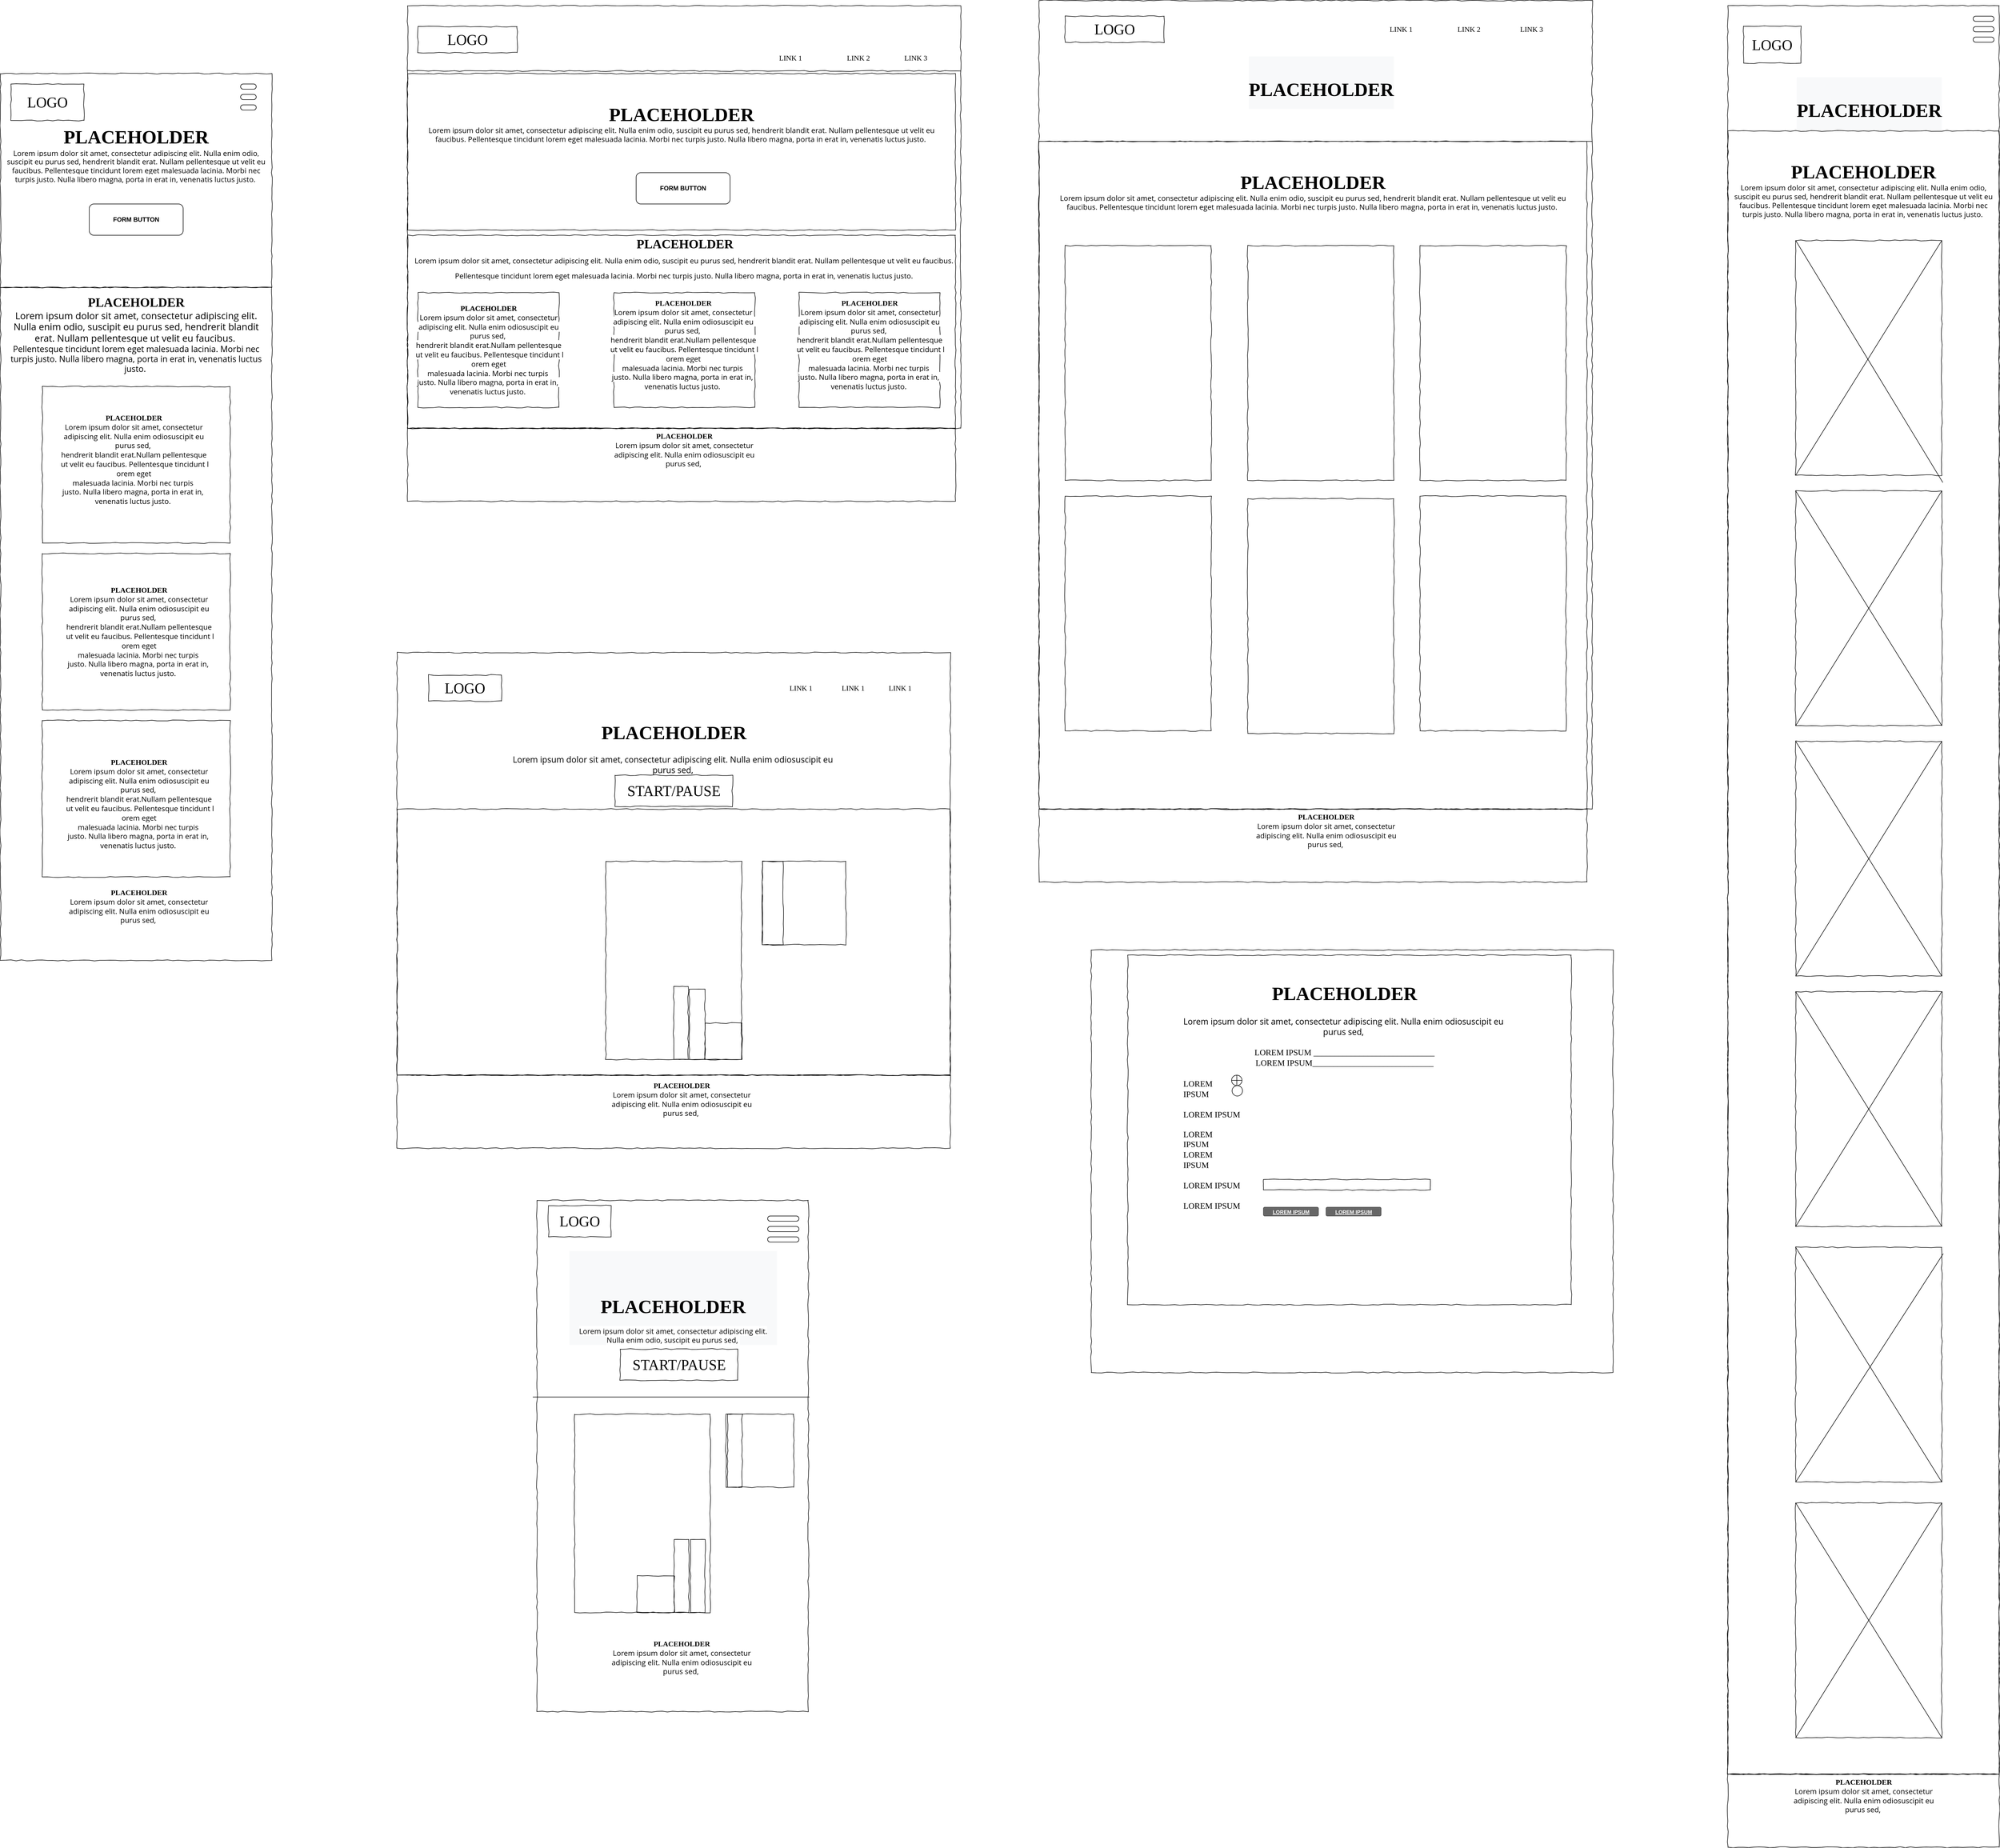 <mxfile version="20.5.3" type="device"><diagram name="Page-1" id="03018318-947c-dd8e-b7a3-06fadd420f32"><mxGraphModel dx="2958" dy="793" grid="1" gridSize="10" guides="1" tooltips="1" connect="1" arrows="1" fold="1" page="1" pageScale="1" pageWidth="1100" pageHeight="850" background="none" math="0" shadow="0"><root><mxCell id="0"/><mxCell id="1" parent="0"/><mxCell id="677b7b8949515195-1" value="" style="whiteSpace=wrap;html=1;rounded=0;shadow=0;labelBackgroundColor=none;strokeColor=#000000;strokeWidth=1;fillColor=none;fontFamily=Verdana;fontSize=12;fontColor=#000000;align=center;comic=1;" parent="1" vertex="1"><mxGeometry x="20" y="20" width="1060" height="810" as="geometry"/></mxCell><mxCell id="677b7b8949515195-2" value="LOGO" style="whiteSpace=wrap;html=1;rounded=0;shadow=0;labelBackgroundColor=none;strokeWidth=1;fontFamily=Verdana;fontSize=28;align=center;comic=1;" parent="1" vertex="1"><mxGeometry x="40" y="60" width="190" height="50" as="geometry"/></mxCell><mxCell id="677b7b8949515195-9" value="" style="line;strokeWidth=1;html=1;rounded=0;shadow=0;labelBackgroundColor=none;fillColor=none;fontFamily=Verdana;fontSize=14;fontColor=#000000;align=center;comic=1;" parent="1" vertex="1"><mxGeometry x="20" y="140" width="1060" height="10" as="geometry"/></mxCell><mxCell id="677b7b8949515195-12" value="LINK 1" style="text;html=1;points=[];align=left;verticalAlign=top;spacingTop=-4;fontSize=14;fontFamily=Verdana" parent="1" vertex="1"><mxGeometry x="730" y="110" width="60" height="20" as="geometry"/></mxCell><mxCell id="677b7b8949515195-13" value="LINK 2" style="text;html=1;points=[];align=left;verticalAlign=top;spacingTop=-4;fontSize=14;fontFamily=Verdana" parent="1" vertex="1"><mxGeometry x="860" y="110" width="60" height="20" as="geometry"/></mxCell><mxCell id="677b7b8949515195-14" value="LINK 3" style="text;html=1;points=[];align=left;verticalAlign=top;spacingTop=-4;fontSize=14;fontFamily=Verdana" parent="1" vertex="1"><mxGeometry x="970" y="110" width="60" height="20" as="geometry"/></mxCell><mxCell id="677b7b8949515195-15" value="&lt;div style=&quot;&quot;&gt;&lt;b&gt;&lt;font style=&quot;font-size: 36px;&quot;&gt;&lt;br&gt;&lt;/font&gt;&lt;/b&gt;&lt;/div&gt;&lt;div style=&quot;&quot;&gt;&lt;b&gt;&lt;font style=&quot;font-size: 36px;&quot;&gt;PLACEHOLDER&lt;/font&gt;&lt;/b&gt;&lt;/div&gt;&lt;div style=&quot;&quot;&gt;&lt;span style=&quot;font-family: &amp;quot;Open Sans&amp;quot;, Arial, sans-serif; font-size: 14px; background-color: rgb(255, 255, 255);&quot;&gt;Lorem ipsum dolor sit amet, consectetur adipiscing elit. Nulla enim odio, suscipit eu purus sed, hendrerit blandit erat. Nullam pellentesque ut velit eu faucibus. Pellentesque tincidunt lorem eget malesuada lacinia. Morbi nec turpis justo. Nulla libero magna, porta in erat in, venenatis luctus justo.&amp;nbsp;&lt;/span&gt;&lt;br&gt;&lt;/div&gt;" style="whiteSpace=wrap;html=1;rounded=0;shadow=0;labelBackgroundColor=none;strokeWidth=1;fillColor=none;fontFamily=Verdana;fontSize=12;align=center;verticalAlign=top;spacing=10;comic=1;" parent="1" vertex="1"><mxGeometry x="20" y="150" width="1050" height="300" as="geometry"/></mxCell><mxCell id="677b7b8949515195-26" value="" style="whiteSpace=wrap;html=1;rounded=0;shadow=0;labelBackgroundColor=none;strokeWidth=1;fillColor=none;fontFamily=Verdana;fontSize=12;align=center;comic=1;" parent="1" vertex="1"><mxGeometry x="20" y="460" width="1050" height="370" as="geometry"/></mxCell><mxCell id="677b7b8949515195-42" value="&lt;b style=&quot;font-size: 12px;&quot;&gt;&lt;font style=&quot;font-size: 24px;&quot;&gt;PLACEHOLDER&lt;br&gt;&lt;div style=&quot;&quot;&gt;&lt;span style=&quot;background-color: rgb(255, 255, 255); font-family: &amp;quot;Open Sans&amp;quot;, Arial, sans-serif; font-size: 14px; font-weight: normal;&quot;&gt;Lorem ipsum dolor sit amet, consectetur adipiscing elit. Nulla enim odio, suscipit eu purus sed, hendrerit blandit erat. Nullam pellentesque ut velit eu faucibus.&amp;nbsp;&lt;/span&gt;&lt;/div&gt;&lt;div style=&quot;&quot;&gt;&lt;span style=&quot;background-color: rgb(255, 255, 255); font-family: &amp;quot;Open Sans&amp;quot;, Arial, sans-serif; font-size: 14px; font-weight: normal;&quot;&gt;Pellentesque tincidunt lorem eget malesuada lacinia. Morbi nec turpis justo. Nulla libero magna, porta in erat in, venenatis luctus justo.&amp;nbsp;&lt;/span&gt;&lt;/div&gt;&lt;/font&gt;&lt;/b&gt;" style="text;html=1;points=[];align=center;verticalAlign=top;spacingTop=-4;fontSize=14;fontFamily=Verdana" parent="1" vertex="1"><mxGeometry x="463" y="460" width="175" height="130" as="geometry"/></mxCell><mxCell id="DRGTQwA9Cwjb_V8QvPgb-3" value="&lt;b&gt;FORM BUTTON&lt;/b&gt;" style="rounded=1;whiteSpace=wrap;html=1;fontSize=12;" vertex="1" parent="1"><mxGeometry x="458" y="340" width="180" height="60" as="geometry"/></mxCell><mxCell id="DRGTQwA9Cwjb_V8QvPgb-6" value="" style="whiteSpace=wrap;html=1;rounded=0;shadow=0;labelBackgroundColor=none;strokeWidth=1;fillColor=none;fontFamily=Verdana;fontSize=12;align=center;comic=1;" vertex="1" parent="1"><mxGeometry x="40" y="570" width="270" height="220" as="geometry"/></mxCell><mxCell id="DRGTQwA9Cwjb_V8QvPgb-7" value="&lt;b style=&quot;&quot;&gt;&lt;font style=&quot;font-size: 14px;&quot;&gt;PLACEHOLDER&lt;br&gt;&lt;div style=&quot;&quot;&gt;&lt;span style=&quot;background-color: rgb(255, 255, 255); font-family: &amp;quot;Open Sans&amp;quot;, Arial, sans-serif; font-weight: normal;&quot;&gt;&lt;font style=&quot;&quot;&gt;Lorem ipsum dolor sit amet, consectetur&lt;/font&gt;&lt;/span&gt;&lt;/div&gt;&lt;div style=&quot;&quot;&gt;&lt;span style=&quot;background-color: rgb(255, 255, 255); font-family: &amp;quot;Open Sans&amp;quot;, Arial, sans-serif; font-weight: normal;&quot;&gt;&amp;nbsp;adipiscing elit.&amp;nbsp;&lt;/span&gt;&lt;span style=&quot;background-color: rgb(255, 255, 255); font-family: &amp;quot;Open Sans&amp;quot;, Arial, sans-serif; font-weight: normal;&quot;&gt;Nulla enim odio&lt;/span&gt;&lt;span style=&quot;background-color: rgb(255, 255, 255); font-family: &amp;quot;Open Sans&amp;quot;, Arial, sans-serif; font-weight: normal;&quot;&gt;suscipit eu&amp;nbsp;&lt;/span&gt;&lt;/div&gt;&lt;div style=&quot;&quot;&gt;&lt;span style=&quot;background-color: rgb(255, 255, 255); font-family: &amp;quot;Open Sans&amp;quot;, Arial, sans-serif; font-weight: normal;&quot;&gt;purus sed,&amp;nbsp;&lt;/span&gt;&lt;/div&gt;&lt;div style=&quot;&quot;&gt;&lt;span style=&quot;background-color: rgb(255, 255, 255); font-family: &amp;quot;Open Sans&amp;quot;, Arial, sans-serif; font-weight: normal;&quot;&gt;hendrerit blandit erat.&lt;/span&gt;&lt;span style=&quot;background-color: rgb(255, 255, 255); font-family: &amp;quot;Open Sans&amp;quot;, Arial, sans-serif; font-weight: normal;&quot;&gt;Nullam pellentesque&lt;/span&gt;&lt;/div&gt;&lt;div style=&quot;&quot;&gt;&lt;span style=&quot;background-color: rgb(255, 255, 255); font-family: &amp;quot;Open Sans&amp;quot;, Arial, sans-serif; font-weight: normal;&quot;&gt;&amp;nbsp;ut velit eu faucibus.&amp;nbsp;&lt;/span&gt;&lt;span style=&quot;background-color: rgb(255, 255, 255); font-family: &amp;quot;Open Sans&amp;quot;, Arial, sans-serif; font-weight: normal;&quot;&gt;Pellentesque tincidunt l&lt;/span&gt;&lt;/div&gt;&lt;div style=&quot;&quot;&gt;&lt;span style=&quot;background-color: rgb(255, 255, 255); font-family: &amp;quot;Open Sans&amp;quot;, Arial, sans-serif; font-weight: normal;&quot;&gt;orem eget&lt;/span&gt;&lt;/div&gt;&lt;div style=&quot;&quot;&gt;&lt;span style=&quot;background-color: rgb(255, 255, 255); font-family: &amp;quot;Open Sans&amp;quot;, Arial, sans-serif; font-weight: normal;&quot;&gt;malesuada lacinia. Morbi nec t&lt;/span&gt;&lt;span style=&quot;background-color: rgb(255, 255, 255); font-family: &amp;quot;Open Sans&amp;quot;, Arial, sans-serif; font-weight: normal;&quot;&gt;urpis&amp;nbsp;&lt;/span&gt;&lt;/div&gt;&lt;div style=&quot;&quot;&gt;&lt;span style=&quot;background-color: rgb(255, 255, 255); font-family: &amp;quot;Open Sans&amp;quot;, Arial, sans-serif; font-weight: normal;&quot;&gt;justo.&amp;nbsp;&lt;/span&gt;&lt;span style=&quot;background-color: rgb(255, 255, 255); font-family: &amp;quot;Open Sans&amp;quot;, Arial, sans-serif; font-weight: normal;&quot;&gt;Nulla libero magna, porta in erat in,&amp;nbsp;&lt;/span&gt;&lt;/div&gt;&lt;div style=&quot;&quot;&gt;&lt;span style=&quot;background-color: rgb(255, 255, 255); font-family: &amp;quot;Open Sans&amp;quot;, Arial, sans-serif; font-weight: normal;&quot;&gt;venenatis luctus justo.&amp;nbsp;&lt;/span&gt;&lt;/div&gt;&lt;/font&gt;&lt;/b&gt;" style="text;html=1;points=[];align=center;verticalAlign=top;spacingTop=-4;fontSize=14;fontFamily=Verdana" vertex="1" parent="1"><mxGeometry x="90" y="590" width="170" height="130" as="geometry"/></mxCell><mxCell id="DRGTQwA9Cwjb_V8QvPgb-8" value="" style="whiteSpace=wrap;html=1;rounded=0;shadow=0;labelBackgroundColor=none;strokeWidth=1;fillColor=none;fontFamily=Verdana;fontSize=12;align=center;comic=1;" vertex="1" parent="1"><mxGeometry x="415.5" y="570" width="270" height="220" as="geometry"/></mxCell><mxCell id="DRGTQwA9Cwjb_V8QvPgb-9" value="" style="whiteSpace=wrap;html=1;rounded=0;shadow=0;labelBackgroundColor=none;strokeWidth=1;fillColor=none;fontFamily=Verdana;fontSize=12;align=center;comic=1;" vertex="1" parent="1"><mxGeometry x="770" y="570" width="270" height="220" as="geometry"/></mxCell><mxCell id="DRGTQwA9Cwjb_V8QvPgb-10" value="&lt;b style=&quot;&quot;&gt;&lt;font style=&quot;font-size: 14px;&quot;&gt;PLACEHOLDER&lt;br&gt;&lt;div style=&quot;&quot;&gt;&lt;span style=&quot;background-color: rgb(255, 255, 255); font-family: &amp;quot;Open Sans&amp;quot;, Arial, sans-serif; font-weight: normal;&quot;&gt;&lt;font style=&quot;&quot;&gt;Lorem ipsum dolor sit amet, consectetur&lt;/font&gt;&lt;/span&gt;&lt;/div&gt;&lt;div style=&quot;&quot;&gt;&lt;span style=&quot;background-color: rgb(255, 255, 255); font-family: &amp;quot;Open Sans&amp;quot;, Arial, sans-serif; font-weight: normal;&quot;&gt;&amp;nbsp;adipiscing elit.&amp;nbsp;&lt;/span&gt;&lt;span style=&quot;background-color: rgb(255, 255, 255); font-family: &amp;quot;Open Sans&amp;quot;, Arial, sans-serif; font-weight: normal;&quot;&gt;Nulla enim odio&lt;/span&gt;&lt;span style=&quot;background-color: rgb(255, 255, 255); font-family: &amp;quot;Open Sans&amp;quot;, Arial, sans-serif; font-weight: normal;&quot;&gt;suscipit eu&amp;nbsp;&lt;/span&gt;&lt;/div&gt;&lt;div style=&quot;&quot;&gt;&lt;span style=&quot;background-color: rgb(255, 255, 255); font-family: &amp;quot;Open Sans&amp;quot;, Arial, sans-serif; font-weight: normal;&quot;&gt;purus sed,&amp;nbsp;&lt;/span&gt;&lt;/div&gt;&lt;div style=&quot;&quot;&gt;&lt;span style=&quot;background-color: rgb(255, 255, 255); font-family: &amp;quot;Open Sans&amp;quot;, Arial, sans-serif; font-weight: normal;&quot;&gt;hendrerit blandit erat.&lt;/span&gt;&lt;span style=&quot;background-color: rgb(255, 255, 255); font-family: &amp;quot;Open Sans&amp;quot;, Arial, sans-serif; font-weight: normal;&quot;&gt;Nullam pellentesque&lt;/span&gt;&lt;/div&gt;&lt;div style=&quot;&quot;&gt;&lt;span style=&quot;background-color: rgb(255, 255, 255); font-family: &amp;quot;Open Sans&amp;quot;, Arial, sans-serif; font-weight: normal;&quot;&gt;&amp;nbsp;ut velit eu faucibus.&amp;nbsp;&lt;/span&gt;&lt;span style=&quot;background-color: rgb(255, 255, 255); font-family: &amp;quot;Open Sans&amp;quot;, Arial, sans-serif; font-weight: normal;&quot;&gt;Pellentesque tincidunt l&lt;/span&gt;&lt;/div&gt;&lt;div style=&quot;&quot;&gt;&lt;span style=&quot;background-color: rgb(255, 255, 255); font-family: &amp;quot;Open Sans&amp;quot;, Arial, sans-serif; font-weight: normal;&quot;&gt;orem eget&lt;/span&gt;&lt;/div&gt;&lt;div style=&quot;&quot;&gt;&lt;span style=&quot;background-color: rgb(255, 255, 255); font-family: &amp;quot;Open Sans&amp;quot;, Arial, sans-serif; font-weight: normal;&quot;&gt;malesuada lacinia. Morbi nec t&lt;/span&gt;&lt;span style=&quot;background-color: rgb(255, 255, 255); font-family: &amp;quot;Open Sans&amp;quot;, Arial, sans-serif; font-weight: normal;&quot;&gt;urpis&amp;nbsp;&lt;/span&gt;&lt;/div&gt;&lt;div style=&quot;&quot;&gt;&lt;span style=&quot;background-color: rgb(255, 255, 255); font-family: &amp;quot;Open Sans&amp;quot;, Arial, sans-serif; font-weight: normal;&quot;&gt;justo.&amp;nbsp;&lt;/span&gt;&lt;span style=&quot;background-color: rgb(255, 255, 255); font-family: &amp;quot;Open Sans&amp;quot;, Arial, sans-serif; font-weight: normal;&quot;&gt;Nulla libero magna, porta in erat in,&amp;nbsp;&lt;/span&gt;&lt;/div&gt;&lt;div style=&quot;&quot;&gt;&lt;span style=&quot;background-color: rgb(255, 255, 255); font-family: &amp;quot;Open Sans&amp;quot;, Arial, sans-serif; font-weight: normal;&quot;&gt;venenatis luctus justo.&amp;nbsp;&lt;/span&gt;&lt;/div&gt;&lt;/font&gt;&lt;/b&gt;" style="text;html=1;points=[];align=center;verticalAlign=top;spacingTop=-4;fontSize=14;fontFamily=Verdana" vertex="1" parent="1"><mxGeometry x="463" y="580" width="170" height="130" as="geometry"/></mxCell><mxCell id="DRGTQwA9Cwjb_V8QvPgb-11" value="&lt;b style=&quot;&quot;&gt;&lt;font style=&quot;font-size: 14px;&quot;&gt;PLACEHOLDER&lt;br&gt;&lt;div style=&quot;&quot;&gt;&lt;span style=&quot;background-color: rgb(255, 255, 255); font-family: &amp;quot;Open Sans&amp;quot;, Arial, sans-serif; font-weight: normal;&quot;&gt;&lt;font style=&quot;&quot;&gt;Lorem ipsum dolor sit amet, consectetur&lt;/font&gt;&lt;/span&gt;&lt;/div&gt;&lt;div style=&quot;&quot;&gt;&lt;span style=&quot;background-color: rgb(255, 255, 255); font-family: &amp;quot;Open Sans&amp;quot;, Arial, sans-serif; font-weight: normal;&quot;&gt;&amp;nbsp;adipiscing elit.&amp;nbsp;&lt;/span&gt;&lt;span style=&quot;background-color: rgb(255, 255, 255); font-family: &amp;quot;Open Sans&amp;quot;, Arial, sans-serif; font-weight: normal;&quot;&gt;Nulla enim odio&lt;/span&gt;&lt;span style=&quot;background-color: rgb(255, 255, 255); font-family: &amp;quot;Open Sans&amp;quot;, Arial, sans-serif; font-weight: normal;&quot;&gt;suscipit eu&amp;nbsp;&lt;/span&gt;&lt;/div&gt;&lt;div style=&quot;&quot;&gt;&lt;span style=&quot;background-color: rgb(255, 255, 255); font-family: &amp;quot;Open Sans&amp;quot;, Arial, sans-serif; font-weight: normal;&quot;&gt;purus sed,&amp;nbsp;&lt;/span&gt;&lt;/div&gt;&lt;div style=&quot;&quot;&gt;&lt;span style=&quot;background-color: rgb(255, 255, 255); font-family: &amp;quot;Open Sans&amp;quot;, Arial, sans-serif; font-weight: normal;&quot;&gt;hendrerit blandit erat.&lt;/span&gt;&lt;span style=&quot;background-color: rgb(255, 255, 255); font-family: &amp;quot;Open Sans&amp;quot;, Arial, sans-serif; font-weight: normal;&quot;&gt;Nullam pellentesque&lt;/span&gt;&lt;/div&gt;&lt;div style=&quot;&quot;&gt;&lt;span style=&quot;background-color: rgb(255, 255, 255); font-family: &amp;quot;Open Sans&amp;quot;, Arial, sans-serif; font-weight: normal;&quot;&gt;&amp;nbsp;ut velit eu faucibus.&amp;nbsp;&lt;/span&gt;&lt;span style=&quot;background-color: rgb(255, 255, 255); font-family: &amp;quot;Open Sans&amp;quot;, Arial, sans-serif; font-weight: normal;&quot;&gt;Pellentesque tincidunt l&lt;/span&gt;&lt;/div&gt;&lt;div style=&quot;&quot;&gt;&lt;span style=&quot;background-color: rgb(255, 255, 255); font-family: &amp;quot;Open Sans&amp;quot;, Arial, sans-serif; font-weight: normal;&quot;&gt;orem eget&lt;/span&gt;&lt;/div&gt;&lt;div style=&quot;&quot;&gt;&lt;span style=&quot;background-color: rgb(255, 255, 255); font-family: &amp;quot;Open Sans&amp;quot;, Arial, sans-serif; font-weight: normal;&quot;&gt;malesuada lacinia. Morbi nec t&lt;/span&gt;&lt;span style=&quot;background-color: rgb(255, 255, 255); font-family: &amp;quot;Open Sans&amp;quot;, Arial, sans-serif; font-weight: normal;&quot;&gt;urpis&amp;nbsp;&lt;/span&gt;&lt;/div&gt;&lt;div style=&quot;&quot;&gt;&lt;span style=&quot;background-color: rgb(255, 255, 255); font-family: &amp;quot;Open Sans&amp;quot;, Arial, sans-serif; font-weight: normal;&quot;&gt;justo.&amp;nbsp;&lt;/span&gt;&lt;span style=&quot;background-color: rgb(255, 255, 255); font-family: &amp;quot;Open Sans&amp;quot;, Arial, sans-serif; font-weight: normal;&quot;&gt;Nulla libero magna, porta in erat in,&amp;nbsp;&lt;/span&gt;&lt;/div&gt;&lt;div style=&quot;&quot;&gt;&lt;span style=&quot;background-color: rgb(255, 255, 255); font-family: &amp;quot;Open Sans&amp;quot;, Arial, sans-serif; font-weight: normal;&quot;&gt;venenatis luctus justo.&amp;nbsp;&lt;/span&gt;&lt;/div&gt;&lt;/font&gt;&lt;/b&gt;" style="text;html=1;points=[];align=center;verticalAlign=top;spacingTop=-4;fontSize=14;fontFamily=Verdana" vertex="1" parent="1"><mxGeometry x="820" y="580" width="170" height="130" as="geometry"/></mxCell><mxCell id="DRGTQwA9Cwjb_V8QvPgb-12" value="" style="whiteSpace=wrap;html=1;rounded=0;shadow=0;labelBackgroundColor=none;strokeWidth=1;fillColor=none;fontFamily=Verdana;fontSize=12;align=center;comic=1;" vertex="1" parent="1"><mxGeometry x="20" y="830" width="1050" height="140" as="geometry"/></mxCell><mxCell id="DRGTQwA9Cwjb_V8QvPgb-13" value="&lt;b style=&quot;&quot;&gt;&lt;font style=&quot;font-size: 14px;&quot;&gt;PLACEHOLDER&lt;br&gt;&lt;div style=&quot;&quot;&gt;&lt;span style=&quot;background-color: rgb(255, 255, 255); font-family: &amp;quot;Open Sans&amp;quot;, Arial, sans-serif; font-weight: normal;&quot;&gt;&lt;font style=&quot;&quot;&gt;Lorem ipsum dolor sit amet, consectetur&lt;/font&gt;&lt;/span&gt;&lt;/div&gt;&lt;div style=&quot;&quot;&gt;&lt;span style=&quot;background-color: rgb(255, 255, 255); font-family: &amp;quot;Open Sans&amp;quot;, Arial, sans-serif; font-weight: normal;&quot;&gt;&amp;nbsp;adipiscing elit.&amp;nbsp;&lt;/span&gt;&lt;span style=&quot;background-color: rgb(255, 255, 255); font-family: &amp;quot;Open Sans&amp;quot;, Arial, sans-serif; font-weight: normal;&quot;&gt;Nulla enim odio&lt;/span&gt;&lt;span style=&quot;background-color: rgb(255, 255, 255); font-family: &amp;quot;Open Sans&amp;quot;, Arial, sans-serif; font-weight: normal;&quot;&gt;suscipit eu&amp;nbsp;&lt;/span&gt;&lt;/div&gt;&lt;div style=&quot;&quot;&gt;&lt;span style=&quot;background-color: rgb(255, 255, 255); font-family: &amp;quot;Open Sans&amp;quot;, Arial, sans-serif; font-weight: normal;&quot;&gt;purus sed,&amp;nbsp;&lt;/span&gt;&lt;/div&gt;&lt;div style=&quot;&quot;&gt;&lt;br&gt;&lt;/div&gt;&lt;/font&gt;&lt;/b&gt;" style="text;html=1;points=[];align=center;verticalAlign=top;spacingTop=-4;fontSize=14;fontFamily=Verdana" vertex="1" parent="1"><mxGeometry x="465" y="835" width="170" height="130" as="geometry"/></mxCell><mxCell id="DRGTQwA9Cwjb_V8QvPgb-14" value="" style="shape=image;html=1;verticalAlign=top;verticalLabelPosition=bottom;labelBackgroundColor=#ffffff;imageAspect=0;aspect=fixed;image=https://cdn4.iconfinder.com/data/icons/ionicons/512/icon-social-linkedin-128.png;fontSize=14;" vertex="1" parent="1"><mxGeometry x="458" y="907" width="58" height="58" as="geometry"/></mxCell><mxCell id="DRGTQwA9Cwjb_V8QvPgb-15" value="" style="shape=image;html=1;verticalAlign=top;verticalLabelPosition=bottom;labelBackgroundColor=#ffffff;imageAspect=0;aspect=fixed;image=https://cdn4.iconfinder.com/data/icons/ionicons/512/icon-social-linkedin-128.png;fontSize=14;" vertex="1" parent="1"><mxGeometry x="521" y="907" width="58" height="58" as="geometry"/></mxCell><mxCell id="DRGTQwA9Cwjb_V8QvPgb-16" value="" style="shape=image;html=1;verticalAlign=top;verticalLabelPosition=bottom;labelBackgroundColor=#ffffff;imageAspect=0;aspect=fixed;image=https://cdn4.iconfinder.com/data/icons/ionicons/512/icon-social-linkedin-128.png;fontSize=14;" vertex="1" parent="1"><mxGeometry x="580" y="907" width="58" height="58" as="geometry"/></mxCell><mxCell id="DRGTQwA9Cwjb_V8QvPgb-17" value="&lt;div style=&quot;&quot;&gt;&lt;b&gt;&lt;font style=&quot;font-size: 36px;&quot;&gt;&lt;br&gt;&lt;/font&gt;&lt;/b&gt;&lt;/div&gt;&lt;div style=&quot;&quot;&gt;&lt;b&gt;&lt;font style=&quot;font-size: 36px;&quot;&gt;&lt;br&gt;&lt;/font&gt;&lt;/b&gt;&lt;/div&gt;&lt;div style=&quot;&quot;&gt;&lt;b style=&quot;background-color: initial;&quot;&gt;&lt;font style=&quot;font-size: 36px;&quot;&gt;PLACEHOLDER&lt;/font&gt;&lt;/b&gt;&lt;br&gt;&lt;/div&gt;&lt;div style=&quot;&quot;&gt;&lt;span style=&quot;font-family: &amp;quot;Open Sans&amp;quot;, Arial, sans-serif; font-size: 14px; background-color: rgb(255, 255, 255);&quot;&gt;Lorem ipsum dolor sit amet, consectetur adipiscing elit. Nulla enim odio, suscipit eu purus sed, hendrerit blandit erat. Nullam pellentesque ut velit eu faucibus. Pellentesque tincidunt lorem eget malesuada lacinia. Morbi nec turpis justo. Nulla libero magna, porta in erat in, venenatis luctus justo.&amp;nbsp;&lt;/span&gt;&lt;br&gt;&lt;/div&gt;" style="whiteSpace=wrap;html=1;rounded=0;shadow=0;labelBackgroundColor=none;strokeWidth=1;fillColor=none;fontFamily=Verdana;fontSize=12;align=center;verticalAlign=top;spacing=10;comic=1;" vertex="1" parent="1"><mxGeometry x="-760" y="150" width="520" height="410" as="geometry"/></mxCell><mxCell id="DRGTQwA9Cwjb_V8QvPgb-18" value="LOGO" style="whiteSpace=wrap;html=1;rounded=0;shadow=0;labelBackgroundColor=none;strokeWidth=1;fontFamily=Verdana;fontSize=28;align=center;comic=1;" vertex="1" parent="1"><mxGeometry x="-740" y="170" width="140" height="70" as="geometry"/></mxCell><mxCell id="DRGTQwA9Cwjb_V8QvPgb-19" value="" style="rounded=1;whiteSpace=wrap;html=1;fontSize=14;arcSize=50;" vertex="1" parent="1"><mxGeometry x="-300" y="170" width="30" height="10" as="geometry"/></mxCell><mxCell id="DRGTQwA9Cwjb_V8QvPgb-20" value="" style="rounded=1;whiteSpace=wrap;html=1;fontSize=14;arcSize=50;" vertex="1" parent="1"><mxGeometry x="-300" y="190" width="30" height="10" as="geometry"/></mxCell><mxCell id="DRGTQwA9Cwjb_V8QvPgb-21" value="" style="rounded=1;whiteSpace=wrap;html=1;fontSize=14;arcSize=50;" vertex="1" parent="1"><mxGeometry x="-300" y="210" width="30" height="10" as="geometry"/></mxCell><mxCell id="DRGTQwA9Cwjb_V8QvPgb-22" value="&lt;b&gt;FORM BUTTON&lt;/b&gt;" style="rounded=1;whiteSpace=wrap;html=1;fontSize=12;" vertex="1" parent="1"><mxGeometry x="-590" y="400" width="180" height="60" as="geometry"/></mxCell><mxCell id="DRGTQwA9Cwjb_V8QvPgb-24" value="&lt;div style=&quot;&quot;&gt;&lt;b style=&quot;&quot;&gt;&lt;font style=&quot;&quot;&gt;&lt;span style=&quot;font-size: 24px;&quot;&gt;PLACEHOLDER&lt;/span&gt;&lt;br&gt;&lt;div style=&quot;&quot;&gt;&lt;span style=&quot;background-color: rgb(255, 255, 255); font-family: &amp;quot;Open Sans&amp;quot;, Arial, sans-serif; font-weight: normal;&quot;&gt;&lt;font style=&quot;font-size: 18px;&quot;&gt;Lorem ipsum dolor sit amet, consectetur adipiscing elit. Nulla enim odio, suscipit eu purus sed, hendrerit blandit erat. Nullam pellentesque ut velit eu faucibus.&amp;nbsp;&lt;/font&gt;&lt;/span&gt;&lt;/div&gt;&lt;div style=&quot;&quot;&gt;&lt;span style=&quot;background-color: rgb(255, 255, 255); font-family: &amp;quot;Open Sans&amp;quot;, Arial, sans-serif; font-weight: normal;&quot;&gt;&lt;font size=&quot;3&quot;&gt;Pellentesque tincidunt lorem eget malesuada lacinia. Morbi nec turpis justo. Nulla libero magna, porta in erat in, venenatis luctus justo.&amp;nbsp;&lt;/font&gt;&lt;/span&gt;&lt;/div&gt;&lt;/font&gt;&lt;/b&gt;&lt;/div&gt;" style="whiteSpace=wrap;html=1;rounded=0;shadow=0;labelBackgroundColor=none;strokeWidth=1;fillColor=none;fontFamily=Verdana;fontSize=12;align=center;verticalAlign=top;spacing=10;comic=1;" vertex="1" parent="1"><mxGeometry x="-760" y="560" width="520" height="1290" as="geometry"/></mxCell><mxCell id="DRGTQwA9Cwjb_V8QvPgb-25" value="" style="whiteSpace=wrap;html=1;rounded=0;shadow=0;labelBackgroundColor=none;strokeWidth=1;fillColor=none;fontFamily=Verdana;fontSize=12;align=center;comic=1;" vertex="1" parent="1"><mxGeometry x="-680" y="750" width="360" height="300" as="geometry"/></mxCell><mxCell id="DRGTQwA9Cwjb_V8QvPgb-26" value="&lt;b style=&quot;&quot;&gt;&lt;font style=&quot;font-size: 14px;&quot;&gt;PLACEHOLDER&lt;br&gt;&lt;div style=&quot;&quot;&gt;&lt;span style=&quot;background-color: rgb(255, 255, 255); font-family: &amp;quot;Open Sans&amp;quot;, Arial, sans-serif; font-weight: normal;&quot;&gt;&lt;font style=&quot;&quot;&gt;Lorem ipsum dolor sit amet, consectetur&lt;/font&gt;&lt;/span&gt;&lt;/div&gt;&lt;div style=&quot;&quot;&gt;&lt;span style=&quot;background-color: rgb(255, 255, 255); font-family: &amp;quot;Open Sans&amp;quot;, Arial, sans-serif; font-weight: normal;&quot;&gt;&amp;nbsp;adipiscing elit.&amp;nbsp;&lt;/span&gt;&lt;span style=&quot;background-color: rgb(255, 255, 255); font-family: &amp;quot;Open Sans&amp;quot;, Arial, sans-serif; font-weight: normal;&quot;&gt;Nulla enim odio&lt;/span&gt;&lt;span style=&quot;background-color: rgb(255, 255, 255); font-family: &amp;quot;Open Sans&amp;quot;, Arial, sans-serif; font-weight: normal;&quot;&gt;suscipit eu&amp;nbsp;&lt;/span&gt;&lt;/div&gt;&lt;div style=&quot;&quot;&gt;&lt;span style=&quot;background-color: rgb(255, 255, 255); font-family: &amp;quot;Open Sans&amp;quot;, Arial, sans-serif; font-weight: normal;&quot;&gt;purus sed,&amp;nbsp;&lt;/span&gt;&lt;/div&gt;&lt;div style=&quot;&quot;&gt;&lt;span style=&quot;background-color: rgb(255, 255, 255); font-family: &amp;quot;Open Sans&amp;quot;, Arial, sans-serif; font-weight: normal;&quot;&gt;hendrerit blandit erat.&lt;/span&gt;&lt;span style=&quot;background-color: rgb(255, 255, 255); font-family: &amp;quot;Open Sans&amp;quot;, Arial, sans-serif; font-weight: normal;&quot;&gt;Nullam pellentesque&lt;/span&gt;&lt;/div&gt;&lt;div style=&quot;&quot;&gt;&lt;span style=&quot;background-color: rgb(255, 255, 255); font-family: &amp;quot;Open Sans&amp;quot;, Arial, sans-serif; font-weight: normal;&quot;&gt;&amp;nbsp;ut velit eu faucibus.&amp;nbsp;&lt;/span&gt;&lt;span style=&quot;background-color: rgb(255, 255, 255); font-family: &amp;quot;Open Sans&amp;quot;, Arial, sans-serif; font-weight: normal;&quot;&gt;Pellentesque tincidunt l&lt;/span&gt;&lt;/div&gt;&lt;div style=&quot;&quot;&gt;&lt;span style=&quot;background-color: rgb(255, 255, 255); font-family: &amp;quot;Open Sans&amp;quot;, Arial, sans-serif; font-weight: normal;&quot;&gt;orem eget&lt;/span&gt;&lt;/div&gt;&lt;div style=&quot;&quot;&gt;&lt;span style=&quot;background-color: rgb(255, 255, 255); font-family: &amp;quot;Open Sans&amp;quot;, Arial, sans-serif; font-weight: normal;&quot;&gt;malesuada lacinia. Morbi nec t&lt;/span&gt;&lt;span style=&quot;background-color: rgb(255, 255, 255); font-family: &amp;quot;Open Sans&amp;quot;, Arial, sans-serif; font-weight: normal;&quot;&gt;urpis&amp;nbsp;&lt;/span&gt;&lt;/div&gt;&lt;div style=&quot;&quot;&gt;&lt;span style=&quot;background-color: rgb(255, 255, 255); font-family: &amp;quot;Open Sans&amp;quot;, Arial, sans-serif; font-weight: normal;&quot;&gt;justo.&amp;nbsp;&lt;/span&gt;&lt;span style=&quot;background-color: rgb(255, 255, 255); font-family: &amp;quot;Open Sans&amp;quot;, Arial, sans-serif; font-weight: normal;&quot;&gt;Nulla libero magna, porta in erat in,&amp;nbsp;&lt;/span&gt;&lt;/div&gt;&lt;div style=&quot;&quot;&gt;&lt;span style=&quot;background-color: rgb(255, 255, 255); font-family: &amp;quot;Open Sans&amp;quot;, Arial, sans-serif; font-weight: normal;&quot;&gt;venenatis luctus justo.&amp;nbsp;&lt;/span&gt;&lt;/div&gt;&lt;/font&gt;&lt;/b&gt;" style="text;html=1;points=[];align=center;verticalAlign=top;spacingTop=-4;fontSize=14;fontFamily=Verdana" vertex="1" parent="1"><mxGeometry x="90" y="590" width="170" height="130" as="geometry"/></mxCell><mxCell id="DRGTQwA9Cwjb_V8QvPgb-27" value="&lt;b style=&quot;&quot;&gt;&lt;font style=&quot;font-size: 14px;&quot;&gt;PLACEHOLDER&lt;br&gt;&lt;div style=&quot;&quot;&gt;&lt;span style=&quot;background-color: rgb(255, 255, 255); font-family: &amp;quot;Open Sans&amp;quot;, Arial, sans-serif; font-weight: normal;&quot;&gt;&lt;font style=&quot;&quot;&gt;Lorem ipsum dolor sit amet, consectetur&lt;/font&gt;&lt;/span&gt;&lt;/div&gt;&lt;div style=&quot;&quot;&gt;&lt;span style=&quot;background-color: rgb(255, 255, 255); font-family: &amp;quot;Open Sans&amp;quot;, Arial, sans-serif; font-weight: normal;&quot;&gt;&amp;nbsp;adipiscing elit.&amp;nbsp;&lt;/span&gt;&lt;span style=&quot;background-color: rgb(255, 255, 255); font-family: &amp;quot;Open Sans&amp;quot;, Arial, sans-serif; font-weight: normal;&quot;&gt;Nulla enim odio&lt;/span&gt;&lt;span style=&quot;background-color: rgb(255, 255, 255); font-family: &amp;quot;Open Sans&amp;quot;, Arial, sans-serif; font-weight: normal;&quot;&gt;suscipit eu&amp;nbsp;&lt;/span&gt;&lt;/div&gt;&lt;div style=&quot;&quot;&gt;&lt;span style=&quot;background-color: rgb(255, 255, 255); font-family: &amp;quot;Open Sans&amp;quot;, Arial, sans-serif; font-weight: normal;&quot;&gt;purus sed,&amp;nbsp;&lt;/span&gt;&lt;/div&gt;&lt;div style=&quot;&quot;&gt;&lt;span style=&quot;background-color: rgb(255, 255, 255); font-family: &amp;quot;Open Sans&amp;quot;, Arial, sans-serif; font-weight: normal;&quot;&gt;hendrerit blandit erat.&lt;/span&gt;&lt;span style=&quot;background-color: rgb(255, 255, 255); font-family: &amp;quot;Open Sans&amp;quot;, Arial, sans-serif; font-weight: normal;&quot;&gt;Nullam pellentesque&lt;/span&gt;&lt;/div&gt;&lt;div style=&quot;&quot;&gt;&lt;span style=&quot;background-color: rgb(255, 255, 255); font-family: &amp;quot;Open Sans&amp;quot;, Arial, sans-serif; font-weight: normal;&quot;&gt;&amp;nbsp;ut velit eu faucibus.&amp;nbsp;&lt;/span&gt;&lt;span style=&quot;background-color: rgb(255, 255, 255); font-family: &amp;quot;Open Sans&amp;quot;, Arial, sans-serif; font-weight: normal;&quot;&gt;Pellentesque tincidunt l&lt;/span&gt;&lt;/div&gt;&lt;div style=&quot;&quot;&gt;&lt;span style=&quot;background-color: rgb(255, 255, 255); font-family: &amp;quot;Open Sans&amp;quot;, Arial, sans-serif; font-weight: normal;&quot;&gt;orem eget&lt;/span&gt;&lt;/div&gt;&lt;div style=&quot;&quot;&gt;&lt;span style=&quot;background-color: rgb(255, 255, 255); font-family: &amp;quot;Open Sans&amp;quot;, Arial, sans-serif; font-weight: normal;&quot;&gt;malesuada lacinia. Morbi nec t&lt;/span&gt;&lt;span style=&quot;background-color: rgb(255, 255, 255); font-family: &amp;quot;Open Sans&amp;quot;, Arial, sans-serif; font-weight: normal;&quot;&gt;urpis&amp;nbsp;&lt;/span&gt;&lt;/div&gt;&lt;div style=&quot;&quot;&gt;&lt;span style=&quot;background-color: rgb(255, 255, 255); font-family: &amp;quot;Open Sans&amp;quot;, Arial, sans-serif; font-weight: normal;&quot;&gt;justo.&amp;nbsp;&lt;/span&gt;&lt;span style=&quot;background-color: rgb(255, 255, 255); font-family: &amp;quot;Open Sans&amp;quot;, Arial, sans-serif; font-weight: normal;&quot;&gt;Nulla libero magna, porta in erat in,&amp;nbsp;&lt;/span&gt;&lt;/div&gt;&lt;div style=&quot;&quot;&gt;&lt;span style=&quot;background-color: rgb(255, 255, 255); font-family: &amp;quot;Open Sans&amp;quot;, Arial, sans-serif; font-weight: normal;&quot;&gt;venenatis luctus justo.&amp;nbsp;&lt;/span&gt;&lt;/div&gt;&lt;/font&gt;&lt;/b&gt;" style="text;html=1;points=[];align=center;verticalAlign=top;spacingTop=-4;fontSize=14;fontFamily=Verdana" vertex="1" parent="1"><mxGeometry x="-590" y="800" width="170" height="130" as="geometry"/></mxCell><mxCell id="DRGTQwA9Cwjb_V8QvPgb-28" value="" style="whiteSpace=wrap;html=1;rounded=0;shadow=0;labelBackgroundColor=none;strokeWidth=1;fillColor=none;fontFamily=Verdana;fontSize=12;align=center;comic=1;" vertex="1" parent="1"><mxGeometry x="-680" y="1070" width="360" height="300" as="geometry"/></mxCell><mxCell id="DRGTQwA9Cwjb_V8QvPgb-29" value="&lt;b style=&quot;&quot;&gt;&lt;font style=&quot;font-size: 14px;&quot;&gt;PLACEHOLDER&lt;br&gt;&lt;div style=&quot;&quot;&gt;&lt;span style=&quot;background-color: rgb(255, 255, 255); font-family: &amp;quot;Open Sans&amp;quot;, Arial, sans-serif; font-weight: normal;&quot;&gt;&lt;font style=&quot;&quot;&gt;Lorem ipsum dolor sit amet, consectetur&lt;/font&gt;&lt;/span&gt;&lt;/div&gt;&lt;div style=&quot;&quot;&gt;&lt;span style=&quot;background-color: rgb(255, 255, 255); font-family: &amp;quot;Open Sans&amp;quot;, Arial, sans-serif; font-weight: normal;&quot;&gt;&amp;nbsp;adipiscing elit.&amp;nbsp;&lt;/span&gt;&lt;span style=&quot;background-color: rgb(255, 255, 255); font-family: &amp;quot;Open Sans&amp;quot;, Arial, sans-serif; font-weight: normal;&quot;&gt;Nulla enim odio&lt;/span&gt;&lt;span style=&quot;background-color: rgb(255, 255, 255); font-family: &amp;quot;Open Sans&amp;quot;, Arial, sans-serif; font-weight: normal;&quot;&gt;suscipit eu&amp;nbsp;&lt;/span&gt;&lt;/div&gt;&lt;div style=&quot;&quot;&gt;&lt;span style=&quot;background-color: rgb(255, 255, 255); font-family: &amp;quot;Open Sans&amp;quot;, Arial, sans-serif; font-weight: normal;&quot;&gt;purus sed,&amp;nbsp;&lt;/span&gt;&lt;/div&gt;&lt;div style=&quot;&quot;&gt;&lt;span style=&quot;background-color: rgb(255, 255, 255); font-family: &amp;quot;Open Sans&amp;quot;, Arial, sans-serif; font-weight: normal;&quot;&gt;hendrerit blandit erat.&lt;/span&gt;&lt;span style=&quot;background-color: rgb(255, 255, 255); font-family: &amp;quot;Open Sans&amp;quot;, Arial, sans-serif; font-weight: normal;&quot;&gt;Nullam pellentesque&lt;/span&gt;&lt;/div&gt;&lt;div style=&quot;&quot;&gt;&lt;span style=&quot;background-color: rgb(255, 255, 255); font-family: &amp;quot;Open Sans&amp;quot;, Arial, sans-serif; font-weight: normal;&quot;&gt;&amp;nbsp;ut velit eu faucibus.&amp;nbsp;&lt;/span&gt;&lt;span style=&quot;background-color: rgb(255, 255, 255); font-family: &amp;quot;Open Sans&amp;quot;, Arial, sans-serif; font-weight: normal;&quot;&gt;Pellentesque tincidunt l&lt;/span&gt;&lt;/div&gt;&lt;div style=&quot;&quot;&gt;&lt;span style=&quot;background-color: rgb(255, 255, 255); font-family: &amp;quot;Open Sans&amp;quot;, Arial, sans-serif; font-weight: normal;&quot;&gt;orem eget&lt;/span&gt;&lt;/div&gt;&lt;div style=&quot;&quot;&gt;&lt;span style=&quot;background-color: rgb(255, 255, 255); font-family: &amp;quot;Open Sans&amp;quot;, Arial, sans-serif; font-weight: normal;&quot;&gt;malesuada lacinia. Morbi nec t&lt;/span&gt;&lt;span style=&quot;background-color: rgb(255, 255, 255); font-family: &amp;quot;Open Sans&amp;quot;, Arial, sans-serif; font-weight: normal;&quot;&gt;urpis&amp;nbsp;&lt;/span&gt;&lt;/div&gt;&lt;div style=&quot;&quot;&gt;&lt;span style=&quot;background-color: rgb(255, 255, 255); font-family: &amp;quot;Open Sans&amp;quot;, Arial, sans-serif; font-weight: normal;&quot;&gt;justo.&amp;nbsp;&lt;/span&gt;&lt;span style=&quot;background-color: rgb(255, 255, 255); font-family: &amp;quot;Open Sans&amp;quot;, Arial, sans-serif; font-weight: normal;&quot;&gt;Nulla libero magna, porta in erat in,&amp;nbsp;&lt;/span&gt;&lt;/div&gt;&lt;div style=&quot;&quot;&gt;&lt;span style=&quot;background-color: rgb(255, 255, 255); font-family: &amp;quot;Open Sans&amp;quot;, Arial, sans-serif; font-weight: normal;&quot;&gt;venenatis luctus justo.&amp;nbsp;&lt;/span&gt;&lt;/div&gt;&lt;/font&gt;&lt;/b&gt;" style="text;html=1;points=[];align=center;verticalAlign=top;spacingTop=-4;fontSize=14;fontFamily=Verdana" vertex="1" parent="1"><mxGeometry x="-580" y="1130" width="170" height="130" as="geometry"/></mxCell><mxCell id="DRGTQwA9Cwjb_V8QvPgb-31" value="" style="whiteSpace=wrap;html=1;rounded=0;shadow=0;labelBackgroundColor=none;strokeWidth=1;fillColor=none;fontFamily=Verdana;fontSize=12;align=center;comic=1;" vertex="1" parent="1"><mxGeometry x="-680" y="1390" width="360" height="300" as="geometry"/></mxCell><mxCell id="DRGTQwA9Cwjb_V8QvPgb-32" value="&lt;b style=&quot;&quot;&gt;&lt;font style=&quot;font-size: 14px;&quot;&gt;PLACEHOLDER&lt;br&gt;&lt;div style=&quot;&quot;&gt;&lt;span style=&quot;background-color: rgb(255, 255, 255); font-family: &amp;quot;Open Sans&amp;quot;, Arial, sans-serif; font-weight: normal;&quot;&gt;&lt;font style=&quot;&quot;&gt;Lorem ipsum dolor sit amet, consectetur&lt;/font&gt;&lt;/span&gt;&lt;/div&gt;&lt;div style=&quot;&quot;&gt;&lt;span style=&quot;background-color: rgb(255, 255, 255); font-family: &amp;quot;Open Sans&amp;quot;, Arial, sans-serif; font-weight: normal;&quot;&gt;&amp;nbsp;adipiscing elit.&amp;nbsp;&lt;/span&gt;&lt;span style=&quot;background-color: rgb(255, 255, 255); font-family: &amp;quot;Open Sans&amp;quot;, Arial, sans-serif; font-weight: normal;&quot;&gt;Nulla enim odio&lt;/span&gt;&lt;span style=&quot;background-color: rgb(255, 255, 255); font-family: &amp;quot;Open Sans&amp;quot;, Arial, sans-serif; font-weight: normal;&quot;&gt;suscipit eu&amp;nbsp;&lt;/span&gt;&lt;/div&gt;&lt;div style=&quot;&quot;&gt;&lt;span style=&quot;background-color: rgb(255, 255, 255); font-family: &amp;quot;Open Sans&amp;quot;, Arial, sans-serif; font-weight: normal;&quot;&gt;purus sed,&amp;nbsp;&lt;/span&gt;&lt;/div&gt;&lt;div style=&quot;&quot;&gt;&lt;span style=&quot;background-color: rgb(255, 255, 255); font-family: &amp;quot;Open Sans&amp;quot;, Arial, sans-serif; font-weight: normal;&quot;&gt;hendrerit blandit erat.&lt;/span&gt;&lt;span style=&quot;background-color: rgb(255, 255, 255); font-family: &amp;quot;Open Sans&amp;quot;, Arial, sans-serif; font-weight: normal;&quot;&gt;Nullam pellentesque&lt;/span&gt;&lt;/div&gt;&lt;div style=&quot;&quot;&gt;&lt;span style=&quot;background-color: rgb(255, 255, 255); font-family: &amp;quot;Open Sans&amp;quot;, Arial, sans-serif; font-weight: normal;&quot;&gt;&amp;nbsp;ut velit eu faucibus.&amp;nbsp;&lt;/span&gt;&lt;span style=&quot;background-color: rgb(255, 255, 255); font-family: &amp;quot;Open Sans&amp;quot;, Arial, sans-serif; font-weight: normal;&quot;&gt;Pellentesque tincidunt l&lt;/span&gt;&lt;/div&gt;&lt;div style=&quot;&quot;&gt;&lt;span style=&quot;background-color: rgb(255, 255, 255); font-family: &amp;quot;Open Sans&amp;quot;, Arial, sans-serif; font-weight: normal;&quot;&gt;orem eget&lt;/span&gt;&lt;/div&gt;&lt;div style=&quot;&quot;&gt;&lt;span style=&quot;background-color: rgb(255, 255, 255); font-family: &amp;quot;Open Sans&amp;quot;, Arial, sans-serif; font-weight: normal;&quot;&gt;malesuada lacinia. Morbi nec t&lt;/span&gt;&lt;span style=&quot;background-color: rgb(255, 255, 255); font-family: &amp;quot;Open Sans&amp;quot;, Arial, sans-serif; font-weight: normal;&quot;&gt;urpis&amp;nbsp;&lt;/span&gt;&lt;/div&gt;&lt;div style=&quot;&quot;&gt;&lt;span style=&quot;background-color: rgb(255, 255, 255); font-family: &amp;quot;Open Sans&amp;quot;, Arial, sans-serif; font-weight: normal;&quot;&gt;justo.&amp;nbsp;&lt;/span&gt;&lt;span style=&quot;background-color: rgb(255, 255, 255); font-family: &amp;quot;Open Sans&amp;quot;, Arial, sans-serif; font-weight: normal;&quot;&gt;Nulla libero magna, porta in erat in,&amp;nbsp;&lt;/span&gt;&lt;/div&gt;&lt;div style=&quot;&quot;&gt;&lt;span style=&quot;background-color: rgb(255, 255, 255); font-family: &amp;quot;Open Sans&amp;quot;, Arial, sans-serif; font-weight: normal;&quot;&gt;venenatis luctus justo.&amp;nbsp;&lt;/span&gt;&lt;/div&gt;&lt;/font&gt;&lt;/b&gt;" style="text;html=1;points=[];align=center;verticalAlign=top;spacingTop=-4;fontSize=14;fontFamily=Verdana" vertex="1" parent="1"><mxGeometry x="-580" y="1460" width="170" height="130" as="geometry"/></mxCell><mxCell id="DRGTQwA9Cwjb_V8QvPgb-33" value="&lt;b style=&quot;&quot;&gt;&lt;font style=&quot;font-size: 14px;&quot;&gt;PLACEHOLDER&lt;br&gt;&lt;div style=&quot;&quot;&gt;&lt;span style=&quot;background-color: rgb(255, 255, 255); font-family: &amp;quot;Open Sans&amp;quot;, Arial, sans-serif; font-weight: normal;&quot;&gt;&lt;font style=&quot;&quot;&gt;Lorem ipsum dolor sit amet, consectetur&lt;/font&gt;&lt;/span&gt;&lt;/div&gt;&lt;div style=&quot;&quot;&gt;&lt;span style=&quot;background-color: rgb(255, 255, 255); font-family: &amp;quot;Open Sans&amp;quot;, Arial, sans-serif; font-weight: normal;&quot;&gt;&amp;nbsp;adipiscing elit.&amp;nbsp;&lt;/span&gt;&lt;span style=&quot;background-color: rgb(255, 255, 255); font-family: &amp;quot;Open Sans&amp;quot;, Arial, sans-serif; font-weight: normal;&quot;&gt;Nulla enim odio&lt;/span&gt;&lt;span style=&quot;background-color: rgb(255, 255, 255); font-family: &amp;quot;Open Sans&amp;quot;, Arial, sans-serif; font-weight: normal;&quot;&gt;suscipit eu&amp;nbsp;&lt;/span&gt;&lt;/div&gt;&lt;div style=&quot;&quot;&gt;&lt;span style=&quot;background-color: rgb(255, 255, 255); font-family: &amp;quot;Open Sans&amp;quot;, Arial, sans-serif; font-weight: normal;&quot;&gt;purus sed,&amp;nbsp;&lt;/span&gt;&lt;/div&gt;&lt;div style=&quot;&quot;&gt;&lt;br&gt;&lt;/div&gt;&lt;/font&gt;&lt;/b&gt;" style="text;html=1;points=[];align=center;verticalAlign=top;spacingTop=-4;fontSize=14;fontFamily=Verdana" vertex="1" parent="1"><mxGeometry x="-580" y="1710" width="170" height="130" as="geometry"/></mxCell><mxCell id="DRGTQwA9Cwjb_V8QvPgb-34" value="" style="shape=image;html=1;verticalAlign=top;verticalLabelPosition=bottom;labelBackgroundColor=#ffffff;imageAspect=0;aspect=fixed;image=https://cdn4.iconfinder.com/data/icons/ionicons/512/icon-social-linkedin-128.png;fontSize=14;" vertex="1" parent="1"><mxGeometry x="-620" y="1782" width="58" height="58" as="geometry"/></mxCell><mxCell id="DRGTQwA9Cwjb_V8QvPgb-35" value="" style="shape=image;html=1;verticalAlign=top;verticalLabelPosition=bottom;labelBackgroundColor=#ffffff;imageAspect=0;aspect=fixed;image=https://cdn4.iconfinder.com/data/icons/ionicons/512/icon-social-linkedin-128.png;fontSize=14;" vertex="1" parent="1"><mxGeometry x="-534" y="1782" width="58" height="58" as="geometry"/></mxCell><mxCell id="DRGTQwA9Cwjb_V8QvPgb-36" value="" style="shape=image;html=1;verticalAlign=top;verticalLabelPosition=bottom;labelBackgroundColor=#ffffff;imageAspect=0;aspect=fixed;image=https://cdn4.iconfinder.com/data/icons/ionicons/512/icon-social-linkedin-128.png;fontSize=14;" vertex="1" parent="1"><mxGeometry x="-440" y="1782" width="58" height="58" as="geometry"/></mxCell><mxCell id="DRGTQwA9Cwjb_V8QvPgb-37" value="" style="whiteSpace=wrap;html=1;rounded=0;shadow=0;labelBackgroundColor=none;strokeColor=#000000;strokeWidth=1;fillColor=none;fontFamily=Verdana;fontSize=12;fontColor=#000000;align=center;comic=1;" vertex="1" parent="1"><mxGeometry x="1230" y="10" width="1060" height="1550" as="geometry"/></mxCell><mxCell id="DRGTQwA9Cwjb_V8QvPgb-38" value="LOGO" style="whiteSpace=wrap;html=1;rounded=0;shadow=0;labelBackgroundColor=none;strokeWidth=1;fontFamily=Verdana;fontSize=28;align=center;comic=1;" vertex="1" parent="1"><mxGeometry x="1280" y="40" width="190" height="50" as="geometry"/></mxCell><mxCell id="DRGTQwA9Cwjb_V8QvPgb-39" value="LINK 1" style="text;html=1;points=[];align=left;verticalAlign=top;spacingTop=-4;fontSize=14;fontFamily=Verdana" vertex="1" parent="1"><mxGeometry x="1900" y="55" width="60" height="20" as="geometry"/></mxCell><mxCell id="DRGTQwA9Cwjb_V8QvPgb-40" value="LINK 2" style="text;html=1;points=[];align=left;verticalAlign=top;spacingTop=-4;fontSize=14;fontFamily=Verdana" vertex="1" parent="1"><mxGeometry x="2030" y="55" width="60" height="20" as="geometry"/></mxCell><mxCell id="DRGTQwA9Cwjb_V8QvPgb-42" value="LINK 3" style="text;html=1;points=[];align=left;verticalAlign=top;spacingTop=-4;fontSize=14;fontFamily=Verdana" vertex="1" parent="1"><mxGeometry x="2150" y="55" width="60" height="20" as="geometry"/></mxCell><mxCell id="DRGTQwA9Cwjb_V8QvPgb-44" value="" style="endArrow=none;html=1;rounded=0;fontSize=18;" edge="1" parent="1"><mxGeometry width="50" height="50" relative="1" as="geometry"><mxPoint x="1230" y="280" as="sourcePoint"/><mxPoint x="2290" y="280" as="targetPoint"/></mxGeometry></mxCell><mxCell id="DRGTQwA9Cwjb_V8QvPgb-45" value="&lt;div style=&quot;color: rgb(0, 0, 0); font-family: Verdana; font-size: 12px; font-style: normal; font-variant-ligatures: normal; font-variant-caps: normal; font-weight: 400; letter-spacing: normal; orphans: 2; text-align: center; text-indent: 0px; text-transform: none; widows: 2; word-spacing: 0px; -webkit-text-stroke-width: 0px; background-color: rgb(248, 249, 250); text-decoration-thickness: initial; text-decoration-style: initial; text-decoration-color: initial;&quot;&gt;&lt;b&gt;&lt;font style=&quot;font-size: 36px;&quot;&gt;&lt;br class=&quot;Apple-interchange-newline&quot;&gt;PLACEHOLDER&lt;/font&gt;&lt;/b&gt;&lt;/div&gt;&lt;div style=&quot;color: rgb(0, 0, 0); font-family: Verdana; font-size: 12px; font-style: normal; font-variant-ligatures: normal; font-variant-caps: normal; font-weight: 400; letter-spacing: normal; orphans: 2; text-align: center; text-indent: 0px; text-transform: none; widows: 2; word-spacing: 0px; -webkit-text-stroke-width: 0px; background-color: rgb(248, 249, 250); text-decoration-thickness: initial; text-decoration-style: initial; text-decoration-color: initial;&quot;&gt;&lt;br&gt;&lt;/div&gt;" style="text;whiteSpace=wrap;html=1;fontSize=18;" vertex="1" parent="1"><mxGeometry x="1630" y="110" width="300" height="90" as="geometry"/></mxCell><mxCell id="DRGTQwA9Cwjb_V8QvPgb-47" value="&lt;div style=&quot;&quot;&gt;&lt;b&gt;&lt;font style=&quot;font-size: 36px;&quot;&gt;&lt;br&gt;&lt;/font&gt;&lt;/b&gt;&lt;/div&gt;&lt;div style=&quot;&quot;&gt;&lt;b&gt;&lt;font style=&quot;font-size: 36px;&quot;&gt;PLACEHOLDER&lt;/font&gt;&lt;/b&gt;&lt;/div&gt;&lt;div style=&quot;&quot;&gt;&lt;span style=&quot;font-family: &amp;quot;Open Sans&amp;quot;, Arial, sans-serif; font-size: 14px; background-color: rgb(255, 255, 255);&quot;&gt;Lorem ipsum dolor sit amet, consectetur adipiscing elit. Nulla enim odio, suscipit eu purus sed, hendrerit blandit erat. Nullam pellentesque ut velit eu faucibus. Pellentesque tincidunt lorem eget malesuada lacinia. Morbi nec turpis justo. Nulla libero magna, porta in erat in, venenatis luctus justo.&amp;nbsp;&lt;/span&gt;&lt;br&gt;&lt;/div&gt;" style="whiteSpace=wrap;html=1;rounded=0;shadow=0;labelBackgroundColor=none;strokeWidth=1;fillColor=none;fontFamily=Verdana;fontSize=12;align=center;verticalAlign=top;spacing=10;comic=1;" vertex="1" parent="1"><mxGeometry x="1230" y="280" width="1050" height="1280" as="geometry"/></mxCell><mxCell id="DRGTQwA9Cwjb_V8QvPgb-48" value="" style="whiteSpace=wrap;html=1;rounded=0;shadow=0;labelBackgroundColor=none;strokeWidth=1;fillColor=none;fontFamily=Verdana;fontSize=12;align=center;comic=1;" vertex="1" parent="1"><mxGeometry x="1280" y="480" width="280" height="450" as="geometry"/></mxCell><mxCell id="DRGTQwA9Cwjb_V8QvPgb-49" value="" style="whiteSpace=wrap;html=1;rounded=0;shadow=0;labelBackgroundColor=none;strokeWidth=1;fillColor=none;fontFamily=Verdana;fontSize=12;align=center;comic=1;" vertex="1" parent="1"><mxGeometry x="1630" y="480" width="280" height="450" as="geometry"/></mxCell><mxCell id="DRGTQwA9Cwjb_V8QvPgb-50" value="" style="whiteSpace=wrap;html=1;rounded=0;shadow=0;labelBackgroundColor=none;strokeWidth=1;fillColor=none;fontFamily=Verdana;fontSize=12;align=center;comic=1;" vertex="1" parent="1"><mxGeometry x="1960" y="480" width="280" height="450" as="geometry"/></mxCell><mxCell id="DRGTQwA9Cwjb_V8QvPgb-51" value="" style="whiteSpace=wrap;html=1;rounded=0;shadow=0;labelBackgroundColor=none;strokeWidth=1;fillColor=none;fontFamily=Verdana;fontSize=12;align=center;comic=1;" vertex="1" parent="1"><mxGeometry x="1280" y="960" width="280" height="450" as="geometry"/></mxCell><mxCell id="DRGTQwA9Cwjb_V8QvPgb-52" value="" style="whiteSpace=wrap;html=1;rounded=0;shadow=0;labelBackgroundColor=none;strokeWidth=1;fillColor=none;fontFamily=Verdana;fontSize=12;align=center;comic=1;" vertex="1" parent="1"><mxGeometry x="1630" y="965" width="280" height="450" as="geometry"/></mxCell><mxCell id="DRGTQwA9Cwjb_V8QvPgb-53" value="" style="whiteSpace=wrap;html=1;rounded=0;shadow=0;labelBackgroundColor=none;strokeWidth=1;fillColor=none;fontFamily=Verdana;fontSize=12;align=center;comic=1;" vertex="1" parent="1"><mxGeometry x="1960" y="960" width="280" height="450" as="geometry"/></mxCell><mxCell id="DRGTQwA9Cwjb_V8QvPgb-54" value="" style="whiteSpace=wrap;html=1;rounded=0;shadow=0;labelBackgroundColor=none;strokeWidth=1;fillColor=none;fontFamily=Verdana;fontSize=12;align=center;comic=1;" vertex="1" parent="1"><mxGeometry x="1230" y="1560" width="1050" height="140" as="geometry"/></mxCell><mxCell id="DRGTQwA9Cwjb_V8QvPgb-55" value="&lt;b style=&quot;&quot;&gt;&lt;font style=&quot;font-size: 14px;&quot;&gt;PLACEHOLDER&lt;br&gt;&lt;div style=&quot;&quot;&gt;&lt;span style=&quot;background-color: rgb(255, 255, 255); font-family: &amp;quot;Open Sans&amp;quot;, Arial, sans-serif; font-weight: normal;&quot;&gt;&lt;font style=&quot;&quot;&gt;Lorem ipsum dolor sit amet, consectetur&lt;/font&gt;&lt;/span&gt;&lt;/div&gt;&lt;div style=&quot;&quot;&gt;&lt;span style=&quot;background-color: rgb(255, 255, 255); font-family: &amp;quot;Open Sans&amp;quot;, Arial, sans-serif; font-weight: normal;&quot;&gt;&amp;nbsp;adipiscing elit.&amp;nbsp;&lt;/span&gt;&lt;span style=&quot;background-color: rgb(255, 255, 255); font-family: &amp;quot;Open Sans&amp;quot;, Arial, sans-serif; font-weight: normal;&quot;&gt;Nulla enim odio&lt;/span&gt;&lt;span style=&quot;background-color: rgb(255, 255, 255); font-family: &amp;quot;Open Sans&amp;quot;, Arial, sans-serif; font-weight: normal;&quot;&gt;suscipit eu&amp;nbsp;&lt;/span&gt;&lt;/div&gt;&lt;div style=&quot;&quot;&gt;&lt;span style=&quot;background-color: rgb(255, 255, 255); font-family: &amp;quot;Open Sans&amp;quot;, Arial, sans-serif; font-weight: normal;&quot;&gt;purus sed,&amp;nbsp;&lt;/span&gt;&lt;/div&gt;&lt;div style=&quot;&quot;&gt;&lt;br&gt;&lt;/div&gt;&lt;/font&gt;&lt;/b&gt;" style="text;html=1;points=[];align=center;verticalAlign=top;spacingTop=-4;fontSize=14;fontFamily=Verdana" vertex="1" parent="1"><mxGeometry x="1695" y="1565" width="170" height="130" as="geometry"/></mxCell><mxCell id="DRGTQwA9Cwjb_V8QvPgb-56" value="" style="shape=image;html=1;verticalAlign=top;verticalLabelPosition=bottom;labelBackgroundColor=#ffffff;imageAspect=0;aspect=fixed;image=https://cdn4.iconfinder.com/data/icons/ionicons/512/icon-social-linkedin-128.png;fontSize=14;" vertex="1" parent="1"><mxGeometry x="1670" y="1642" width="58" height="58" as="geometry"/></mxCell><mxCell id="DRGTQwA9Cwjb_V8QvPgb-57" value="" style="shape=image;html=1;verticalAlign=top;verticalLabelPosition=bottom;labelBackgroundColor=#ffffff;imageAspect=0;aspect=fixed;image=https://cdn4.iconfinder.com/data/icons/ionicons/512/icon-social-linkedin-128.png;fontSize=14;" vertex="1" parent="1"><mxGeometry x="1741" y="1642" width="58" height="58" as="geometry"/></mxCell><mxCell id="DRGTQwA9Cwjb_V8QvPgb-58" value="" style="shape=image;html=1;verticalAlign=top;verticalLabelPosition=bottom;labelBackgroundColor=#ffffff;imageAspect=0;aspect=fixed;image=https://cdn4.iconfinder.com/data/icons/ionicons/512/icon-social-linkedin-128.png;fontSize=14;" vertex="1" parent="1"><mxGeometry x="1820" y="1642" width="58" height="58" as="geometry"/></mxCell><mxCell id="DRGTQwA9Cwjb_V8QvPgb-60" value="" style="whiteSpace=wrap;html=1;rounded=0;shadow=0;labelBackgroundColor=none;strokeColor=#000000;strokeWidth=1;fillColor=none;fontFamily=Verdana;fontSize=12;fontColor=#000000;align=center;comic=1;" vertex="1" parent="1"><mxGeometry x="2550" y="20" width="520" height="3390" as="geometry"/></mxCell><mxCell id="DRGTQwA9Cwjb_V8QvPgb-61" value="LOGO" style="whiteSpace=wrap;html=1;rounded=0;shadow=0;labelBackgroundColor=none;strokeWidth=1;fontFamily=Verdana;fontSize=28;align=center;comic=1;" vertex="1" parent="1"><mxGeometry x="2580" y="59" width="110" height="71" as="geometry"/></mxCell><mxCell id="DRGTQwA9Cwjb_V8QvPgb-64" value="" style="rounded=1;whiteSpace=wrap;html=1;fontSize=14;arcSize=50;" vertex="1" parent="1"><mxGeometry x="3020" y="40" width="40" height="10" as="geometry"/></mxCell><mxCell id="DRGTQwA9Cwjb_V8QvPgb-65" value="" style="rounded=1;whiteSpace=wrap;html=1;fontSize=14;arcSize=50;" vertex="1" parent="1"><mxGeometry x="3020" y="60" width="40" height="10" as="geometry"/></mxCell><mxCell id="DRGTQwA9Cwjb_V8QvPgb-66" value="" style="rounded=1;whiteSpace=wrap;html=1;fontSize=14;arcSize=50;" vertex="1" parent="1"><mxGeometry x="3020" y="80" width="40" height="10" as="geometry"/></mxCell><mxCell id="DRGTQwA9Cwjb_V8QvPgb-68" value="&lt;div style=&quot;color: rgb(0, 0, 0); font-family: Verdana; font-size: 12px; font-style: normal; font-variant-ligatures: normal; font-variant-caps: normal; font-weight: 400; letter-spacing: normal; orphans: 2; text-align: center; text-indent: 0px; text-transform: none; widows: 2; word-spacing: 0px; -webkit-text-stroke-width: 0px; background-color: rgb(248, 249, 250); text-decoration-thickness: initial; text-decoration-style: initial; text-decoration-color: initial;&quot;&gt;&lt;b&gt;&lt;font style=&quot;font-size: 36px;&quot;&gt;&lt;br class=&quot;Apple-interchange-newline&quot;&gt;PLACEHOLDER&lt;/font&gt;&lt;/b&gt;&lt;/div&gt;&lt;div style=&quot;color: rgb(0, 0, 0); font-family: Verdana; font-size: 12px; font-style: normal; font-variant-ligatures: normal; font-variant-caps: normal; font-weight: 400; letter-spacing: normal; orphans: 2; text-align: center; text-indent: 0px; text-transform: none; widows: 2; word-spacing: 0px; -webkit-text-stroke-width: 0px; background-color: rgb(248, 249, 250); text-decoration-thickness: initial; text-decoration-style: initial; text-decoration-color: initial;&quot;&gt;&lt;br&gt;&lt;/div&gt;" style="text;whiteSpace=wrap;html=1;fontSize=18;" vertex="1" parent="1"><mxGeometry x="2680" y="150" width="300" height="90" as="geometry"/></mxCell><mxCell id="DRGTQwA9Cwjb_V8QvPgb-69" value="&lt;div style=&quot;&quot;&gt;&lt;b&gt;&lt;font style=&quot;font-size: 36px;&quot;&gt;&lt;br&gt;&lt;/font&gt;&lt;/b&gt;&lt;/div&gt;&lt;div style=&quot;&quot;&gt;&lt;b&gt;&lt;font style=&quot;font-size: 36px;&quot;&gt;PLACEHOLDER&lt;/font&gt;&lt;/b&gt;&lt;/div&gt;&lt;div style=&quot;&quot;&gt;&lt;span style=&quot;font-family: &amp;quot;Open Sans&amp;quot;, Arial, sans-serif; font-size: 14px; background-color: rgb(255, 255, 255);&quot;&gt;Lorem ipsum dolor sit amet, consectetur adipiscing elit. Nulla enim odio, suscipit eu purus sed, hendrerit blandit erat. Nullam pellentesque ut velit eu faucibus. Pellentesque tincidunt lorem eget malesuada lacinia. Morbi nec turpis justo. Nulla libero magna, porta in erat in, venenatis luctus justo.&amp;nbsp;&lt;/span&gt;&lt;br&gt;&lt;/div&gt;" style="whiteSpace=wrap;html=1;rounded=0;shadow=0;labelBackgroundColor=none;strokeWidth=1;fillColor=none;fontFamily=Verdana;fontSize=12;align=center;verticalAlign=top;spacing=10;comic=1;" vertex="1" parent="1"><mxGeometry x="2550" y="260" width="520" height="3150" as="geometry"/></mxCell><mxCell id="DRGTQwA9Cwjb_V8QvPgb-70" value="" style="whiteSpace=wrap;html=1;rounded=0;shadow=0;labelBackgroundColor=none;strokeWidth=1;fillColor=none;fontFamily=Verdana;fontSize=12;align=center;comic=1;" vertex="1" parent="1"><mxGeometry x="2680" y="470" width="280" height="450" as="geometry"/></mxCell><mxCell id="DRGTQwA9Cwjb_V8QvPgb-71" value="" style="whiteSpace=wrap;html=1;rounded=0;shadow=0;labelBackgroundColor=none;strokeWidth=1;fillColor=none;fontFamily=Verdana;fontSize=12;align=center;comic=1;" vertex="1" parent="1"><mxGeometry x="2680" y="950" width="280" height="450" as="geometry"/></mxCell><mxCell id="DRGTQwA9Cwjb_V8QvPgb-73" value="" style="whiteSpace=wrap;html=1;rounded=0;shadow=0;labelBackgroundColor=none;strokeWidth=1;fillColor=none;fontFamily=Verdana;fontSize=12;align=center;comic=1;" vertex="1" parent="1"><mxGeometry x="2680" y="1430" width="280" height="450" as="geometry"/></mxCell><mxCell id="DRGTQwA9Cwjb_V8QvPgb-74" value="" style="whiteSpace=wrap;html=1;rounded=0;shadow=0;labelBackgroundColor=none;strokeWidth=1;fillColor=none;fontFamily=Verdana;fontSize=12;align=center;comic=1;" vertex="1" parent="1"><mxGeometry x="2680" y="1910" width="280" height="450" as="geometry"/></mxCell><mxCell id="DRGTQwA9Cwjb_V8QvPgb-75" value="" style="whiteSpace=wrap;html=1;rounded=0;shadow=0;labelBackgroundColor=none;strokeWidth=1;fillColor=none;fontFamily=Verdana;fontSize=12;align=center;comic=1;" vertex="1" parent="1"><mxGeometry x="2680" y="2400" width="280" height="450" as="geometry"/></mxCell><mxCell id="DRGTQwA9Cwjb_V8QvPgb-76" value="" style="whiteSpace=wrap;html=1;rounded=0;shadow=0;labelBackgroundColor=none;strokeWidth=1;fillColor=none;fontFamily=Verdana;fontSize=12;align=center;comic=1;" vertex="1" parent="1"><mxGeometry x="2680" y="2890" width="280" height="450" as="geometry"/></mxCell><mxCell id="DRGTQwA9Cwjb_V8QvPgb-78" value="" style="endArrow=none;html=1;rounded=0;fontSize=18;exitX=0;exitY=0;exitDx=0;exitDy=0;entryX=1;entryY=1;entryDx=0;entryDy=0;" edge="1" parent="1" source="DRGTQwA9Cwjb_V8QvPgb-76" target="DRGTQwA9Cwjb_V8QvPgb-76"><mxGeometry width="50" height="50" relative="1" as="geometry"><mxPoint x="2820" y="3020" as="sourcePoint"/><mxPoint x="2870" y="2970" as="targetPoint"/></mxGeometry></mxCell><mxCell id="DRGTQwA9Cwjb_V8QvPgb-79" value="" style="endArrow=none;html=1;rounded=0;fontSize=18;exitX=0;exitY=1;exitDx=0;exitDy=0;entryX=1;entryY=0;entryDx=0;entryDy=0;" edge="1" parent="1" source="DRGTQwA9Cwjb_V8QvPgb-76" target="DRGTQwA9Cwjb_V8QvPgb-76"><mxGeometry width="50" height="50" relative="1" as="geometry"><mxPoint x="2820" y="3020" as="sourcePoint"/><mxPoint x="2870" y="2970" as="targetPoint"/></mxGeometry></mxCell><mxCell id="DRGTQwA9Cwjb_V8QvPgb-80" value="" style="endArrow=none;html=1;rounded=0;fontSize=18;exitX=0;exitY=0;exitDx=0;exitDy=0;entryX=1;entryY=1;entryDx=0;entryDy=0;" edge="1" parent="1" source="DRGTQwA9Cwjb_V8QvPgb-75" target="DRGTQwA9Cwjb_V8QvPgb-75"><mxGeometry width="50" height="50" relative="1" as="geometry"><mxPoint x="2700" y="2460" as="sourcePoint"/><mxPoint x="2750" y="2410" as="targetPoint"/></mxGeometry></mxCell><mxCell id="DRGTQwA9Cwjb_V8QvPgb-81" value="" style="endArrow=none;html=1;rounded=0;fontSize=18;exitX=0;exitY=1;exitDx=0;exitDy=0;entryX=1.01;entryY=0.027;entryDx=0;entryDy=0;entryPerimeter=0;" edge="1" parent="1" source="DRGTQwA9Cwjb_V8QvPgb-75" target="DRGTQwA9Cwjb_V8QvPgb-75"><mxGeometry width="50" height="50" relative="1" as="geometry"><mxPoint x="2830" y="2590" as="sourcePoint"/><mxPoint x="2880" y="2540" as="targetPoint"/></mxGeometry></mxCell><mxCell id="DRGTQwA9Cwjb_V8QvPgb-82" value="" style="endArrow=none;html=1;rounded=0;fontSize=18;exitX=0;exitY=0;exitDx=0;exitDy=0;entryX=1;entryY=1;entryDx=0;entryDy=0;" edge="1" parent="1" source="DRGTQwA9Cwjb_V8QvPgb-74" target="DRGTQwA9Cwjb_V8QvPgb-74"><mxGeometry width="50" height="50" relative="1" as="geometry"><mxPoint x="2780" y="2100" as="sourcePoint"/><mxPoint x="2830" y="2050" as="targetPoint"/></mxGeometry></mxCell><mxCell id="DRGTQwA9Cwjb_V8QvPgb-83" value="" style="endArrow=none;html=1;rounded=0;fontSize=18;exitX=0;exitY=1;exitDx=0;exitDy=0;entryX=1;entryY=0;entryDx=0;entryDy=0;" edge="1" parent="1" source="DRGTQwA9Cwjb_V8QvPgb-74" target="DRGTQwA9Cwjb_V8QvPgb-74"><mxGeometry width="50" height="50" relative="1" as="geometry"><mxPoint x="2820" y="2020" as="sourcePoint"/><mxPoint x="2870" y="1970" as="targetPoint"/></mxGeometry></mxCell><mxCell id="DRGTQwA9Cwjb_V8QvPgb-84" value="" style="endArrow=none;html=1;rounded=0;fontSize=18;exitX=0;exitY=0;exitDx=0;exitDy=0;entryX=1;entryY=1;entryDx=0;entryDy=0;" edge="1" parent="1" source="DRGTQwA9Cwjb_V8QvPgb-73" target="DRGTQwA9Cwjb_V8QvPgb-73"><mxGeometry width="50" height="50" relative="1" as="geometry"><mxPoint x="2720" y="1550" as="sourcePoint"/><mxPoint x="2770" y="1500" as="targetPoint"/></mxGeometry></mxCell><mxCell id="DRGTQwA9Cwjb_V8QvPgb-85" value="" style="endArrow=none;html=1;rounded=0;fontSize=18;exitX=0;exitY=1;exitDx=0;exitDy=0;entryX=1;entryY=0;entryDx=0;entryDy=0;" edge="1" parent="1" source="DRGTQwA9Cwjb_V8QvPgb-73" target="DRGTQwA9Cwjb_V8QvPgb-73"><mxGeometry width="50" height="50" relative="1" as="geometry"><mxPoint x="2770" y="1790" as="sourcePoint"/><mxPoint x="2820" y="1740" as="targetPoint"/></mxGeometry></mxCell><mxCell id="DRGTQwA9Cwjb_V8QvPgb-86" value="" style="endArrow=none;html=1;rounded=0;fontSize=18;exitX=0;exitY=1;exitDx=0;exitDy=0;entryX=1;entryY=0;entryDx=0;entryDy=0;" edge="1" parent="1" source="DRGTQwA9Cwjb_V8QvPgb-70" target="DRGTQwA9Cwjb_V8QvPgb-70"><mxGeometry width="50" height="50" relative="1" as="geometry"><mxPoint x="2720" y="780" as="sourcePoint"/><mxPoint x="2770" y="730" as="targetPoint"/></mxGeometry></mxCell><mxCell id="DRGTQwA9Cwjb_V8QvPgb-87" value="" style="endArrow=none;html=1;rounded=0;fontSize=18;exitX=0;exitY=0;exitDx=0;exitDy=0;entryX=1.007;entryY=1.031;entryDx=0;entryDy=0;entryPerimeter=0;" edge="1" parent="1" source="DRGTQwA9Cwjb_V8QvPgb-70" target="DRGTQwA9Cwjb_V8QvPgb-70"><mxGeometry width="50" height="50" relative="1" as="geometry"><mxPoint x="2750" y="620" as="sourcePoint"/><mxPoint x="2800" y="570" as="targetPoint"/></mxGeometry></mxCell><mxCell id="DRGTQwA9Cwjb_V8QvPgb-88" value="" style="endArrow=none;html=1;rounded=0;fontSize=18;entryX=1;entryY=1;entryDx=0;entryDy=0;" edge="1" parent="1" target="DRGTQwA9Cwjb_V8QvPgb-71"><mxGeometry width="50" height="50" relative="1" as="geometry"><mxPoint x="2680" y="950" as="sourcePoint"/><mxPoint x="2830" y="1090" as="targetPoint"/></mxGeometry></mxCell><mxCell id="DRGTQwA9Cwjb_V8QvPgb-89" value="" style="endArrow=none;html=1;rounded=0;fontSize=18;exitX=0;exitY=1;exitDx=0;exitDy=0;entryX=1;entryY=0;entryDx=0;entryDy=0;" edge="1" parent="1" source="DRGTQwA9Cwjb_V8QvPgb-71" target="DRGTQwA9Cwjb_V8QvPgb-71"><mxGeometry width="50" height="50" relative="1" as="geometry"><mxPoint x="2750" y="1300" as="sourcePoint"/><mxPoint x="2800" y="1250" as="targetPoint"/></mxGeometry></mxCell><mxCell id="DRGTQwA9Cwjb_V8QvPgb-92" value="" style="whiteSpace=wrap;html=1;rounded=0;shadow=0;labelBackgroundColor=none;strokeWidth=1;fillColor=none;fontFamily=Verdana;fontSize=12;align=center;comic=1;" vertex="1" parent="1"><mxGeometry x="2550" y="3410" width="520" height="140" as="geometry"/></mxCell><mxCell id="DRGTQwA9Cwjb_V8QvPgb-93" value="&lt;b style=&quot;&quot;&gt;&lt;font style=&quot;font-size: 14px;&quot;&gt;PLACEHOLDER&lt;br&gt;&lt;div style=&quot;&quot;&gt;&lt;span style=&quot;background-color: rgb(255, 255, 255); font-family: &amp;quot;Open Sans&amp;quot;, Arial, sans-serif; font-weight: normal;&quot;&gt;&lt;font style=&quot;&quot;&gt;Lorem ipsum dolor sit amet, consectetur&lt;/font&gt;&lt;/span&gt;&lt;/div&gt;&lt;div style=&quot;&quot;&gt;&lt;span style=&quot;background-color: rgb(255, 255, 255); font-family: &amp;quot;Open Sans&amp;quot;, Arial, sans-serif; font-weight: normal;&quot;&gt;&amp;nbsp;adipiscing elit.&amp;nbsp;&lt;/span&gt;&lt;span style=&quot;background-color: rgb(255, 255, 255); font-family: &amp;quot;Open Sans&amp;quot;, Arial, sans-serif; font-weight: normal;&quot;&gt;Nulla enim odio&lt;/span&gt;&lt;span style=&quot;background-color: rgb(255, 255, 255); font-family: &amp;quot;Open Sans&amp;quot;, Arial, sans-serif; font-weight: normal;&quot;&gt;suscipit eu&amp;nbsp;&lt;/span&gt;&lt;/div&gt;&lt;div style=&quot;&quot;&gt;&lt;span style=&quot;background-color: rgb(255, 255, 255); font-family: &amp;quot;Open Sans&amp;quot;, Arial, sans-serif; font-weight: normal;&quot;&gt;purus sed,&amp;nbsp;&lt;/span&gt;&lt;/div&gt;&lt;div style=&quot;&quot;&gt;&lt;br&gt;&lt;/div&gt;&lt;/font&gt;&lt;/b&gt;" style="text;html=1;points=[];align=center;verticalAlign=top;spacingTop=-4;fontSize=14;fontFamily=Verdana" vertex="1" parent="1"><mxGeometry x="2725" y="3415" width="170" height="130" as="geometry"/></mxCell><mxCell id="DRGTQwA9Cwjb_V8QvPgb-94" value="" style="shape=image;html=1;verticalAlign=top;verticalLabelPosition=bottom;labelBackgroundColor=#ffffff;imageAspect=0;aspect=fixed;image=https://cdn4.iconfinder.com/data/icons/ionicons/512/icon-social-linkedin-128.png;fontSize=14;" vertex="1" parent="1"><mxGeometry x="2721" y="3487" width="58" height="58" as="geometry"/></mxCell><mxCell id="DRGTQwA9Cwjb_V8QvPgb-95" value="" style="shape=image;html=1;verticalAlign=top;verticalLabelPosition=bottom;labelBackgroundColor=#ffffff;imageAspect=0;aspect=fixed;image=https://cdn4.iconfinder.com/data/icons/ionicons/512/icon-social-linkedin-128.png;fontSize=14;" vertex="1" parent="1"><mxGeometry x="2781" y="3487" width="58" height="58" as="geometry"/></mxCell><mxCell id="DRGTQwA9Cwjb_V8QvPgb-96" value="" style="shape=image;html=1;verticalAlign=top;verticalLabelPosition=bottom;labelBackgroundColor=#ffffff;imageAspect=0;aspect=fixed;image=https://cdn4.iconfinder.com/data/icons/ionicons/512/icon-social-linkedin-128.png;fontSize=14;" vertex="1" parent="1"><mxGeometry x="2837" y="3487" width="58" height="58" as="geometry"/></mxCell><mxCell id="DRGTQwA9Cwjb_V8QvPgb-97" value="" style="whiteSpace=wrap;html=1;rounded=0;shadow=0;labelBackgroundColor=none;strokeColor=#000000;strokeWidth=1;fillColor=none;fontFamily=Verdana;fontSize=12;fontColor=#000000;align=center;comic=1;" vertex="1" parent="1"><mxGeometry y="1260" width="1060" height="810" as="geometry"/></mxCell><mxCell id="DRGTQwA9Cwjb_V8QvPgb-98" value="&lt;div style=&quot;color: rgb(0, 0, 0); font-family: Verdana; font-size: 12px; font-style: normal; font-variant-ligatures: normal; font-variant-caps: normal; font-weight: 400; letter-spacing: normal; orphans: 2; text-align: center; text-indent: 0px; text-transform: none; widows: 2; word-spacing: 0px; -webkit-text-stroke-width: 0px; background-color: rgb(248, 249, 250); text-decoration-thickness: initial; text-decoration-style: initial; text-decoration-color: initial;&quot;&gt;&lt;br&gt;&lt;/div&gt;" style="text;whiteSpace=wrap;html=1;fontSize=18;" vertex="1" parent="1"><mxGeometry x="320" y="1353" width="416" height="90" as="geometry"/></mxCell><mxCell id="DRGTQwA9Cwjb_V8QvPgb-99" value="LOGO" style="whiteSpace=wrap;html=1;rounded=0;shadow=0;labelBackgroundColor=none;strokeWidth=1;fontFamily=Verdana;fontSize=28;align=center;comic=1;" vertex="1" parent="1"><mxGeometry x="60" y="1303" width="140" height="50" as="geometry"/></mxCell><mxCell id="DRGTQwA9Cwjb_V8QvPgb-100" value="LINK 1" style="text;html=1;points=[];align=left;verticalAlign=top;spacingTop=-4;fontSize=14;fontFamily=Verdana" vertex="1" parent="1"><mxGeometry x="750" y="1318" width="60" height="20" as="geometry"/></mxCell><mxCell id="DRGTQwA9Cwjb_V8QvPgb-101" value="LINK 1" style="text;html=1;points=[];align=left;verticalAlign=top;spacingTop=-4;fontSize=14;fontFamily=Verdana" vertex="1" parent="1"><mxGeometry x="850" y="1318" width="60" height="20" as="geometry"/></mxCell><mxCell id="DRGTQwA9Cwjb_V8QvPgb-102" value="LINK 1" style="text;html=1;points=[];align=left;verticalAlign=top;spacingTop=-4;fontSize=14;fontFamily=Verdana" vertex="1" parent="1"><mxGeometry x="940" y="1318" width="60" height="20" as="geometry"/></mxCell><mxCell id="DRGTQwA9Cwjb_V8QvPgb-103" value="&lt;b style=&quot;&quot;&gt;&lt;font style=&quot;&quot;&gt;&lt;font style=&quot;font-size: 36px;&quot;&gt;PLACEHOLDER&lt;br&gt;&lt;/font&gt;&lt;div style=&quot;&quot;&gt;&lt;span style=&quot;background-color: rgb(255, 255, 255); font-family: &amp;quot;Open Sans&amp;quot;, Arial, sans-serif; font-weight: normal;&quot;&gt;&lt;font size=&quot;3&quot; style=&quot;&quot;&gt;&lt;br&gt;&lt;/font&gt;&lt;/span&gt;&lt;/div&gt;&lt;div style=&quot;&quot;&gt;&lt;span style=&quot;background-color: rgb(255, 255, 255); font-family: &amp;quot;Open Sans&amp;quot;, Arial, sans-serif; font-weight: normal;&quot;&gt;&lt;font size=&quot;3&quot; style=&quot;&quot;&gt;Lorem ipsum dolor sit amet, consectetur&lt;/font&gt;&lt;/span&gt;&lt;span style=&quot;font-size: medium; background-color: rgb(255, 255, 255); font-family: &amp;quot;Open Sans&amp;quot;, Arial, sans-serif; font-weight: normal;&quot;&gt;&amp;nbsp;adipiscing elit.&amp;nbsp;&lt;/span&gt;&lt;span style=&quot;font-size: medium; background-color: rgb(255, 255, 255); font-family: &amp;quot;Open Sans&amp;quot;, Arial, sans-serif; font-weight: normal;&quot;&gt;Nulla enim odio&lt;/span&gt;&lt;span style=&quot;font-size: medium; background-color: rgb(255, 255, 255); font-family: &amp;quot;Open Sans&amp;quot;, Arial, sans-serif; font-weight: normal;&quot;&gt;suscipit eu&amp;nbsp;&lt;/span&gt;&lt;/div&gt;&lt;div style=&quot;&quot;&gt;&lt;span style=&quot;background-color: rgb(255, 255, 255); font-family: &amp;quot;Open Sans&amp;quot;, Arial, sans-serif; font-weight: normal;&quot;&gt;&lt;font size=&quot;3&quot;&gt;purus sed,&amp;nbsp;&lt;/font&gt;&lt;/span&gt;&lt;/div&gt;&lt;div style=&quot;font-size: 14px;&quot;&gt;&lt;br&gt;&lt;/div&gt;&lt;/font&gt;&lt;/b&gt;" style="text;html=1;points=[];align=center;verticalAlign=top;spacingTop=-4;fontSize=14;fontFamily=Verdana" vertex="1" parent="1"><mxGeometry x="445" y="1390" width="170" height="130" as="geometry"/></mxCell><mxCell id="DRGTQwA9Cwjb_V8QvPgb-104" value="" style="whiteSpace=wrap;html=1;rounded=0;shadow=0;labelBackgroundColor=none;strokeWidth=1;fillColor=none;fontFamily=Verdana;fontSize=12;align=center;comic=1;" vertex="1" parent="1"><mxGeometry y="1560" width="1060" height="510" as="geometry"/></mxCell><mxCell id="DRGTQwA9Cwjb_V8QvPgb-105" value="START/PAUSE" style="whiteSpace=wrap;html=1;rounded=0;shadow=0;labelBackgroundColor=none;strokeWidth=1;fontFamily=Verdana;fontSize=28;align=center;comic=1;" vertex="1" parent="1"><mxGeometry x="417.5" y="1495" width="225" height="60" as="geometry"/></mxCell><mxCell id="DRGTQwA9Cwjb_V8QvPgb-106" value="" style="whiteSpace=wrap;html=1;rounded=0;shadow=0;labelBackgroundColor=none;strokeWidth=1;fillColor=none;fontFamily=Verdana;fontSize=12;align=center;comic=1;" vertex="1" parent="1"><mxGeometry x="400" y="1660" width="260" height="380" as="geometry"/></mxCell><mxCell id="DRGTQwA9Cwjb_V8QvPgb-107" value="" style="whiteSpace=wrap;html=1;rounded=0;shadow=0;labelBackgroundColor=none;strokeWidth=1;fillColor=none;fontFamily=Verdana;fontSize=12;align=center;comic=1;" vertex="1" parent="1"><mxGeometry x="700" y="1660" width="160" height="160" as="geometry"/></mxCell><mxCell id="DRGTQwA9Cwjb_V8QvPgb-109" value="" style="whiteSpace=wrap;html=1;rounded=0;shadow=0;labelBackgroundColor=none;strokeWidth=1;fillColor=none;fontFamily=Verdana;fontSize=12;align=center;comic=1;" vertex="1" parent="1"><mxGeometry x="560" y="1905" width="30" height="135" as="geometry"/></mxCell><mxCell id="DRGTQwA9Cwjb_V8QvPgb-110" value="" style="whiteSpace=wrap;html=1;rounded=0;shadow=0;labelBackgroundColor=none;strokeWidth=1;fillColor=none;fontFamily=Verdana;fontSize=12;align=center;comic=1;" vertex="1" parent="1"><mxGeometry x="590" y="1970" width="71" height="70" as="geometry"/></mxCell><mxCell id="DRGTQwA9Cwjb_V8QvPgb-111" value="" style="whiteSpace=wrap;html=1;rounded=0;shadow=0;labelBackgroundColor=none;strokeWidth=1;fillColor=none;fontFamily=Verdana;fontSize=12;align=center;comic=1;" vertex="1" parent="1"><mxGeometry x="530" y="1900" width="28" height="140" as="geometry"/></mxCell><mxCell id="DRGTQwA9Cwjb_V8QvPgb-114" value="" style="whiteSpace=wrap;html=1;rounded=0;shadow=0;labelBackgroundColor=none;strokeWidth=1;fillColor=none;fontFamily=Verdana;fontSize=12;align=center;comic=1;" vertex="1" parent="1"><mxGeometry x="700" y="1660" width="40" height="160" as="geometry"/></mxCell><mxCell id="DRGTQwA9Cwjb_V8QvPgb-115" value="" style="whiteSpace=wrap;html=1;rounded=0;shadow=0;labelBackgroundColor=none;strokeWidth=1;fillColor=none;fontFamily=Verdana;fontSize=12;align=center;comic=1;" vertex="1" parent="1"><mxGeometry y="2070" width="1060" height="140" as="geometry"/></mxCell><mxCell id="DRGTQwA9Cwjb_V8QvPgb-116" value="&lt;b style=&quot;&quot;&gt;&lt;font style=&quot;font-size: 14px;&quot;&gt;PLACEHOLDER&lt;br&gt;&lt;div style=&quot;&quot;&gt;&lt;span style=&quot;background-color: rgb(255, 255, 255); font-family: &amp;quot;Open Sans&amp;quot;, Arial, sans-serif; font-weight: normal;&quot;&gt;&lt;font style=&quot;&quot;&gt;Lorem ipsum dolor sit amet, consectetur&lt;/font&gt;&lt;/span&gt;&lt;/div&gt;&lt;div style=&quot;&quot;&gt;&lt;span style=&quot;background-color: rgb(255, 255, 255); font-family: &amp;quot;Open Sans&amp;quot;, Arial, sans-serif; font-weight: normal;&quot;&gt;&amp;nbsp;adipiscing elit.&amp;nbsp;&lt;/span&gt;&lt;span style=&quot;background-color: rgb(255, 255, 255); font-family: &amp;quot;Open Sans&amp;quot;, Arial, sans-serif; font-weight: normal;&quot;&gt;Nulla enim odio&lt;/span&gt;&lt;span style=&quot;background-color: rgb(255, 255, 255); font-family: &amp;quot;Open Sans&amp;quot;, Arial, sans-serif; font-weight: normal;&quot;&gt;suscipit eu&amp;nbsp;&lt;/span&gt;&lt;/div&gt;&lt;div style=&quot;&quot;&gt;&lt;span style=&quot;background-color: rgb(255, 255, 255); font-family: &amp;quot;Open Sans&amp;quot;, Arial, sans-serif; font-weight: normal;&quot;&gt;purus sed,&amp;nbsp;&lt;/span&gt;&lt;/div&gt;&lt;div style=&quot;&quot;&gt;&lt;br&gt;&lt;/div&gt;&lt;/font&gt;&lt;/b&gt;" style="text;html=1;points=[];align=center;verticalAlign=top;spacingTop=-4;fontSize=14;fontFamily=Verdana" vertex="1" parent="1"><mxGeometry x="460" y="2080" width="170" height="130" as="geometry"/></mxCell><mxCell id="DRGTQwA9Cwjb_V8QvPgb-117" value="" style="shape=image;html=1;verticalAlign=top;verticalLabelPosition=bottom;labelBackgroundColor=#ffffff;imageAspect=0;aspect=fixed;image=https://cdn4.iconfinder.com/data/icons/ionicons/512/icon-social-linkedin-128.png;fontSize=14;" vertex="1" parent="1"><mxGeometry x="450" y="2152" width="58" height="58" as="geometry"/></mxCell><mxCell id="DRGTQwA9Cwjb_V8QvPgb-118" value="" style="shape=image;html=1;verticalAlign=top;verticalLabelPosition=bottom;labelBackgroundColor=#ffffff;imageAspect=0;aspect=fixed;image=https://cdn4.iconfinder.com/data/icons/ionicons/512/icon-social-linkedin-128.png;fontSize=14;" vertex="1" parent="1"><mxGeometry x="515" y="2152" width="58" height="58" as="geometry"/></mxCell><mxCell id="DRGTQwA9Cwjb_V8QvPgb-119" value="" style="shape=image;html=1;verticalAlign=top;verticalLabelPosition=bottom;labelBackgroundColor=#ffffff;imageAspect=0;aspect=fixed;image=https://cdn4.iconfinder.com/data/icons/ionicons/512/icon-social-linkedin-128.png;fontSize=14;" vertex="1" parent="1"><mxGeometry x="577" y="2152" width="58" height="58" as="geometry"/></mxCell><mxCell id="DRGTQwA9Cwjb_V8QvPgb-120" value="&lt;div style=&quot;&quot;&gt;&lt;br&gt;&lt;/div&gt;" style="whiteSpace=wrap;html=1;rounded=0;shadow=0;labelBackgroundColor=none;strokeWidth=1;fillColor=none;fontFamily=Verdana;fontSize=12;align=center;verticalAlign=top;spacing=10;comic=1;" vertex="1" parent="1"><mxGeometry x="268" y="2310" width="520" height="980" as="geometry"/></mxCell><mxCell id="DRGTQwA9Cwjb_V8QvPgb-121" value="" style="rounded=1;whiteSpace=wrap;html=1;fontSize=14;arcSize=50;" vertex="1" parent="1"><mxGeometry x="710" y="2340" width="60" height="10" as="geometry"/></mxCell><mxCell id="DRGTQwA9Cwjb_V8QvPgb-122" value="" style="rounded=1;whiteSpace=wrap;html=1;fontSize=14;arcSize=50;" vertex="1" parent="1"><mxGeometry x="710" y="2360" width="60" height="10" as="geometry"/></mxCell><mxCell id="DRGTQwA9Cwjb_V8QvPgb-123" value="" style="rounded=1;whiteSpace=wrap;html=1;fontSize=14;arcSize=50;" vertex="1" parent="1"><mxGeometry x="710" y="2380" width="60" height="10" as="geometry"/></mxCell><mxCell id="DRGTQwA9Cwjb_V8QvPgb-125" value="LOGO" style="whiteSpace=wrap;html=1;rounded=0;shadow=0;labelBackgroundColor=none;strokeWidth=1;fontFamily=Verdana;fontSize=28;align=center;comic=1;" vertex="1" parent="1"><mxGeometry x="290" y="2320" width="120" height="60" as="geometry"/></mxCell><mxCell id="DRGTQwA9Cwjb_V8QvPgb-126" value="&lt;div style=&quot;color: rgb(0, 0, 0); font-family: Verdana; font-size: 12px; font-style: normal; font-variant-ligatures: normal; font-variant-caps: normal; font-weight: 400; letter-spacing: normal; orphans: 2; text-align: center; text-indent: 0px; text-transform: none; widows: 2; word-spacing: 0px; -webkit-text-stroke-width: 0px; background-color: rgb(248, 249, 250); text-decoration-thickness: initial; text-decoration-style: initial; text-decoration-color: initial;&quot;&gt;&lt;b&gt;&lt;font style=&quot;font-size: 36px;&quot;&gt;&lt;br class=&quot;Apple-interchange-newline&quot;&gt;&lt;br&gt;&lt;/font&gt;&lt;/b&gt;&lt;/div&gt;&lt;div style=&quot;color: rgb(0, 0, 0); font-family: Verdana; font-size: 12px; font-style: normal; font-variant-ligatures: normal; font-variant-caps: normal; font-weight: 400; letter-spacing: normal; orphans: 2; text-align: center; text-indent: 0px; text-transform: none; widows: 2; word-spacing: 0px; -webkit-text-stroke-width: 0px; background-color: rgb(248, 249, 250); text-decoration-thickness: initial; text-decoration-style: initial; text-decoration-color: initial;&quot;&gt;&lt;b style=&quot;background-color: initial;&quot;&gt;&lt;font style=&quot;font-size: 36px;&quot;&gt;PLACEHOLDER&lt;/font&gt;&lt;/b&gt;&lt;br&gt;&lt;/div&gt;&lt;div style=&quot;color: rgb(0, 0, 0); font-family: Verdana; font-size: 12px; font-style: normal; font-variant-ligatures: normal; font-variant-caps: normal; font-weight: 400; letter-spacing: normal; orphans: 2; text-align: center; text-indent: 0px; text-transform: none; widows: 2; word-spacing: 0px; -webkit-text-stroke-width: 0px; background-color: rgb(248, 249, 250); text-decoration-thickness: initial; text-decoration-style: initial; text-decoration-color: initial;&quot;&gt;&lt;span style=&quot;font-family: &amp;quot;Open Sans&amp;quot;, Arial, sans-serif; font-size: 14px; background-color: rgb(255, 255, 255);&quot;&gt;&lt;br&gt;&lt;/span&gt;&lt;/div&gt;&lt;div style=&quot;color: rgb(0, 0, 0); font-family: Verdana; font-size: 12px; font-style: normal; font-variant-ligatures: normal; font-variant-caps: normal; font-weight: 400; letter-spacing: normal; orphans: 2; text-align: center; text-indent: 0px; text-transform: none; widows: 2; word-spacing: 0px; -webkit-text-stroke-width: 0px; background-color: rgb(248, 249, 250); text-decoration-thickness: initial; text-decoration-style: initial; text-decoration-color: initial;&quot;&gt;&lt;span style=&quot;font-family: &amp;quot;Open Sans&amp;quot;, Arial, sans-serif; font-size: 14px; background-color: rgb(255, 255, 255);&quot;&gt;Lorem ipsum dolor sit amet, consectetur adipiscing elit. Nulla enim odio, suscipit eu purus sed,&amp;nbsp;&lt;/span&gt;&lt;/div&gt;" style="text;whiteSpace=wrap;html=1;fontSize=36;" vertex="1" parent="1"><mxGeometry x="328" y="2400" width="400" height="120" as="geometry"/></mxCell><mxCell id="DRGTQwA9Cwjb_V8QvPgb-127" value="START/PAUSE" style="whiteSpace=wrap;html=1;rounded=0;shadow=0;labelBackgroundColor=none;strokeWidth=1;fontFamily=Verdana;fontSize=28;align=center;comic=1;" vertex="1" parent="1"><mxGeometry x="427.5" y="2595" width="225" height="60" as="geometry"/></mxCell><mxCell id="DRGTQwA9Cwjb_V8QvPgb-128" value="" style="endArrow=none;html=1;rounded=0;fontSize=36;" edge="1" parent="1"><mxGeometry width="50" height="50" relative="1" as="geometry"><mxPoint x="260" y="2687" as="sourcePoint"/><mxPoint x="790" y="2687" as="targetPoint"/></mxGeometry></mxCell><mxCell id="DRGTQwA9Cwjb_V8QvPgb-129" value="" style="whiteSpace=wrap;html=1;rounded=0;shadow=0;labelBackgroundColor=none;strokeWidth=1;fillColor=none;fontFamily=Verdana;fontSize=12;align=center;comic=1;" vertex="1" parent="1"><mxGeometry x="340" y="2720" width="260" height="380" as="geometry"/></mxCell><mxCell id="DRGTQwA9Cwjb_V8QvPgb-131" value="" style="whiteSpace=wrap;html=1;rounded=0;shadow=0;labelBackgroundColor=none;strokeWidth=1;fillColor=none;fontFamily=Verdana;fontSize=12;align=center;comic=1;" vertex="1" parent="1"><mxGeometry x="460" y="3030" width="71" height="70" as="geometry"/></mxCell><mxCell id="DRGTQwA9Cwjb_V8QvPgb-132" value="" style="whiteSpace=wrap;html=1;rounded=0;shadow=0;labelBackgroundColor=none;strokeWidth=1;fillColor=none;fontFamily=Verdana;fontSize=12;align=center;comic=1;" vertex="1" parent="1"><mxGeometry x="562" y="2960" width="28" height="140" as="geometry"/></mxCell><mxCell id="DRGTQwA9Cwjb_V8QvPgb-133" value="" style="whiteSpace=wrap;html=1;rounded=0;shadow=0;labelBackgroundColor=none;strokeWidth=1;fillColor=none;fontFamily=Verdana;fontSize=12;align=center;comic=1;" vertex="1" parent="1"><mxGeometry x="531" y="2960" width="28" height="140" as="geometry"/></mxCell><mxCell id="DRGTQwA9Cwjb_V8QvPgb-134" value="" style="whiteSpace=wrap;html=1;rounded=0;shadow=0;labelBackgroundColor=none;strokeWidth=1;fillColor=none;fontFamily=Verdana;fontSize=12;align=center;comic=1;" vertex="1" parent="1"><mxGeometry x="633" y="2720" width="28" height="140" as="geometry"/></mxCell><mxCell id="DRGTQwA9Cwjb_V8QvPgb-135" value="" style="whiteSpace=wrap;html=1;rounded=0;shadow=0;labelBackgroundColor=none;strokeWidth=1;fillColor=none;fontFamily=Verdana;fontSize=12;align=center;comic=1;" vertex="1" parent="1"><mxGeometry x="630" y="2720" width="130" height="140" as="geometry"/></mxCell><mxCell id="DRGTQwA9Cwjb_V8QvPgb-138" value="&lt;b style=&quot;&quot;&gt;&lt;font style=&quot;font-size: 14px;&quot;&gt;PLACEHOLDER&lt;br&gt;&lt;div style=&quot;&quot;&gt;&lt;span style=&quot;background-color: rgb(255, 255, 255); font-family: &amp;quot;Open Sans&amp;quot;, Arial, sans-serif; font-weight: normal;&quot;&gt;&lt;font style=&quot;&quot;&gt;Lorem ipsum dolor sit amet, consectetur&lt;/font&gt;&lt;/span&gt;&lt;/div&gt;&lt;div style=&quot;&quot;&gt;&lt;span style=&quot;background-color: rgb(255, 255, 255); font-family: &amp;quot;Open Sans&amp;quot;, Arial, sans-serif; font-weight: normal;&quot;&gt;&amp;nbsp;adipiscing elit.&amp;nbsp;&lt;/span&gt;&lt;span style=&quot;background-color: rgb(255, 255, 255); font-family: &amp;quot;Open Sans&amp;quot;, Arial, sans-serif; font-weight: normal;&quot;&gt;Nulla enim odio&lt;/span&gt;&lt;span style=&quot;background-color: rgb(255, 255, 255); font-family: &amp;quot;Open Sans&amp;quot;, Arial, sans-serif; font-weight: normal;&quot;&gt;suscipit eu&amp;nbsp;&lt;/span&gt;&lt;/div&gt;&lt;div style=&quot;&quot;&gt;&lt;span style=&quot;background-color: rgb(255, 255, 255); font-family: &amp;quot;Open Sans&amp;quot;, Arial, sans-serif; font-weight: normal;&quot;&gt;purus sed,&amp;nbsp;&lt;/span&gt;&lt;/div&gt;&lt;div style=&quot;&quot;&gt;&lt;br&gt;&lt;/div&gt;&lt;/font&gt;&lt;/b&gt;" style="text;html=1;points=[];align=center;verticalAlign=top;spacingTop=-4;fontSize=14;fontFamily=Verdana" vertex="1" parent="1"><mxGeometry x="460" y="3150" width="170" height="130" as="geometry"/></mxCell><mxCell id="DRGTQwA9Cwjb_V8QvPgb-139" value="" style="shape=image;html=1;verticalAlign=top;verticalLabelPosition=bottom;labelBackgroundColor=#ffffff;imageAspect=0;aspect=fixed;image=https://cdn4.iconfinder.com/data/icons/ionicons/512/icon-social-linkedin-128.png;fontSize=14;" vertex="1" parent="1"><mxGeometry x="515" y="3222" width="58" height="58" as="geometry"/></mxCell><mxCell id="DRGTQwA9Cwjb_V8QvPgb-140" value="" style="shape=image;html=1;verticalAlign=top;verticalLabelPosition=bottom;labelBackgroundColor=#ffffff;imageAspect=0;aspect=fixed;image=https://cdn4.iconfinder.com/data/icons/ionicons/512/icon-social-linkedin-128.png;fontSize=14;" vertex="1" parent="1"><mxGeometry x="450" y="3222" width="58" height="58" as="geometry"/></mxCell><mxCell id="DRGTQwA9Cwjb_V8QvPgb-141" value="" style="shape=image;html=1;verticalAlign=top;verticalLabelPosition=bottom;labelBackgroundColor=#ffffff;imageAspect=0;aspect=fixed;image=https://cdn4.iconfinder.com/data/icons/ionicons/512/icon-social-linkedin-128.png;fontSize=14;" vertex="1" parent="1"><mxGeometry x="575" y="3222" width="58" height="58" as="geometry"/></mxCell><mxCell id="DRGTQwA9Cwjb_V8QvPgb-142" value="" style="whiteSpace=wrap;html=1;rounded=0;shadow=0;labelBackgroundColor=none;strokeColor=#000000;strokeWidth=1;fillColor=none;fontFamily=Verdana;fontSize=12;fontColor=#000000;align=center;comic=1;" vertex="1" parent="1"><mxGeometry x="1330" y="1830" width="1000" height="810" as="geometry"/></mxCell><mxCell id="DRGTQwA9Cwjb_V8QvPgb-143" value="&lt;font style=&quot;&quot;&gt;&lt;font style=&quot;font-weight: bold; font-size: 36px;&quot;&gt;PLACEHOLDER&lt;br&gt;&lt;/font&gt;&lt;div style=&quot;font-weight: bold;&quot;&gt;&lt;span style=&quot;background-color: rgb(255, 255, 255); font-family: &amp;quot;Open Sans&amp;quot;, Arial, sans-serif; font-weight: normal;&quot;&gt;&lt;font style=&quot;font-size: 18px;&quot;&gt;&lt;br&gt;&lt;/font&gt;&lt;/span&gt;&lt;/div&gt;&lt;div style=&quot;font-weight: bold;&quot;&gt;&lt;font size=&quot;3&quot;&gt;&lt;span style=&quot;background-color: rgb(255, 255, 255); font-family: &amp;quot;Open Sans&amp;quot;, Arial, sans-serif; font-weight: normal;&quot;&gt;Lorem ipsum dolor sit amet, consectetur&lt;/span&gt;&lt;span style=&quot;background-color: rgb(255, 255, 255); font-family: &amp;quot;Open Sans&amp;quot;, Arial, sans-serif; font-weight: normal;&quot;&gt;&amp;nbsp;adipiscing elit.&amp;nbsp;&lt;/span&gt;&lt;span style=&quot;background-color: rgb(255, 255, 255); font-family: &amp;quot;Open Sans&amp;quot;, Arial, sans-serif; font-weight: normal;&quot;&gt;Nulla enim odio&lt;/span&gt;&lt;span style=&quot;background-color: rgb(255, 255, 255); font-family: &amp;quot;Open Sans&amp;quot;, Arial, sans-serif; font-weight: normal;&quot;&gt;suscipit eu&amp;nbsp;&lt;/span&gt;&lt;/font&gt;&lt;/div&gt;&lt;div style=&quot;font-weight: bold;&quot;&gt;&lt;span style=&quot;background-color: rgb(255, 255, 255); font-family: &amp;quot;Open Sans&amp;quot;, Arial, sans-serif; font-weight: normal;&quot;&gt;&lt;font size=&quot;3&quot;&gt;purus sed,&amp;nbsp;&lt;/font&gt;&lt;/span&gt;&lt;/div&gt;&lt;div style=&quot;font-weight: bold;&quot;&gt;&lt;span style=&quot;background-color: rgb(255, 255, 255); font-family: &amp;quot;Open Sans&amp;quot;, Arial, sans-serif; font-weight: normal;&quot;&gt;&lt;font size=&quot;3&quot;&gt;&lt;br&gt;&lt;/font&gt;&lt;/span&gt;&lt;/div&gt;&lt;div style=&quot;font-weight: bold;&quot;&gt;&lt;font size=&quot;3&quot;&gt;&lt;span style=&quot;font-weight: 400;&quot;&gt;LOREM IPSUM _____________________________&lt;/span&gt;&lt;br style=&quot;font-weight: 400;&quot;&gt;&lt;span style=&quot;font-weight: 400;&quot;&gt;LOREM IPSUM_____________________________&lt;/span&gt;&lt;br style=&quot;font-weight: 400;&quot;&gt;&lt;/font&gt;&lt;/div&gt;&lt;div style=&quot;font-weight: bold;&quot;&gt;&lt;span style=&quot;font-weight: 400;&quot;&gt;&lt;font size=&quot;3&quot;&gt;&lt;br&gt;&lt;/font&gt;&lt;/span&gt;&lt;/div&gt;&lt;div style=&quot;&quot;&gt;&lt;div style=&quot;font-weight: bold; text-align: left;&quot;&gt;&lt;span style=&quot;font-size: medium; font-weight: 400; background-color: initial;&quot;&gt;LOREM&lt;/span&gt;&lt;/div&gt;&lt;div style=&quot;font-weight: 400; text-align: left;&quot;&gt;&lt;span style=&quot;font-size: medium; background-color: initial;&quot;&gt;IPSUM&lt;/span&gt;&lt;/div&gt;&lt;font style=&quot;&quot; size=&quot;3&quot;&gt;&lt;div style=&quot;text-align: left;&quot;&gt;&lt;br&gt;&lt;/div&gt;&lt;div style=&quot;text-align: left;&quot;&gt;&lt;span style=&quot;background-color: initial;&quot;&gt;LOREM IPSUM&lt;/span&gt;&lt;/div&gt;&lt;div style=&quot;text-align: left;&quot;&gt;&lt;br&gt;&lt;/div&gt;&lt;div style=&quot;text-align: left;&quot;&gt;&lt;span style=&quot;background-color: initial;&quot;&gt;LOREM&amp;nbsp;&lt;/span&gt;&lt;/div&gt;&lt;/font&gt;&lt;/div&gt;&lt;div style=&quot;font-weight: bold;&quot;&gt;&lt;div style=&quot;text-align: left;&quot;&gt;&lt;span style=&quot;font-size: medium; font-weight: 400; background-color: initial;&quot;&gt;IPSUM&lt;/span&gt;&lt;/div&gt;&lt;span style=&quot;font-weight: 400;&quot;&gt;&lt;div style=&quot;text-align: left;&quot;&gt;&lt;span style=&quot;font-size: medium; background-color: initial;&quot;&gt;LOREM&lt;/span&gt;&lt;/div&gt;&lt;font size=&quot;3&quot;&gt;&lt;div style=&quot;text-align: left;&quot;&gt;&lt;span style=&quot;background-color: initial;&quot;&gt;IPSUM&lt;/span&gt;&lt;/div&gt;&lt;/font&gt;&lt;/span&gt;&lt;/div&gt;&lt;div style=&quot;text-align: left; font-weight: bold;&quot;&gt;&lt;span style=&quot;font-weight: 400;&quot;&gt;&lt;font size=&quot;3&quot;&gt;&lt;br&gt;&lt;/font&gt;&lt;/span&gt;&lt;/div&gt;&lt;div style=&quot;text-align: left; font-weight: bold;&quot;&gt;&lt;span style=&quot;font-weight: 400;&quot;&gt;&lt;font size=&quot;3&quot;&gt;LOREM IPSUM&amp;nbsp;&lt;/font&gt;&lt;/span&gt;&lt;/div&gt;&lt;div style=&quot;text-align: left; font-weight: bold;&quot;&gt;&lt;span style=&quot;font-weight: 400;&quot;&gt;&lt;font size=&quot;3&quot;&gt;&lt;br&gt;&lt;/font&gt;&lt;/span&gt;&lt;/div&gt;&lt;div style=&quot;font-weight: bold;&quot;&gt;&lt;div style=&quot;text-align: left;&quot;&gt;&lt;span style=&quot;font-size: medium; font-weight: 400; background-color: initial;&quot;&gt;LOREM IPSUM&lt;/span&gt;&lt;/div&gt;&lt;span style=&quot;font-weight: 400;&quot;&gt;&lt;br&gt;&lt;/span&gt;&lt;/div&gt;&lt;div style=&quot;text-align: left; font-weight: bold; font-size: 14px;&quot;&gt;&lt;br&gt;&lt;/div&gt;&lt;/font&gt;" style="text;html=1;points=[];align=center;verticalAlign=top;spacingTop=-4;fontSize=14;fontFamily=Verdana" vertex="1" parent="1"><mxGeometry x="1730" y="1890" width="170" height="450" as="geometry"/></mxCell><mxCell id="DRGTQwA9Cwjb_V8QvPgb-144" value="" style="whiteSpace=wrap;html=1;rounded=0;shadow=0;labelBackgroundColor=none;strokeWidth=1;fillColor=none;fontFamily=Verdana;fontSize=12;align=center;comic=1;" vertex="1" parent="1"><mxGeometry x="1400" y="1840" width="850" height="670" as="geometry"/></mxCell><mxCell id="DRGTQwA9Cwjb_V8QvPgb-146" value="" style="shape=image;html=1;verticalAlign=top;verticalLabelPosition=bottom;labelBackgroundColor=#ffffff;imageAspect=0;aspect=fixed;image=https://cdn1.iconfinder.com/data/icons/material-core/18/check-box-128.png;fontSize=18;" vertex="1" parent="1"><mxGeometry x="1600" y="2230" width="18" height="18" as="geometry"/></mxCell><mxCell id="DRGTQwA9Cwjb_V8QvPgb-147" value="" style="shape=image;html=1;verticalAlign=top;verticalLabelPosition=bottom;labelBackgroundColor=#ffffff;imageAspect=0;aspect=fixed;image=https://cdn1.iconfinder.com/data/icons/material-core/18/check-box-outline-blank-128.png;fontSize=18;" vertex="1" parent="1"><mxGeometry x="1600" y="2210" width="18" height="18" as="geometry"/></mxCell><mxCell id="DRGTQwA9Cwjb_V8QvPgb-148" value="" style="shape=image;html=1;verticalAlign=top;verticalLabelPosition=bottom;labelBackgroundColor=#ffffff;imageAspect=0;aspect=fixed;image=https://cdn1.iconfinder.com/data/icons/material-core/18/check-box-outline-blank-128.png;fontSize=18;" vertex="1" parent="1"><mxGeometry x="1600" y="2190" width="18" height="18" as="geometry"/></mxCell><mxCell id="DRGTQwA9Cwjb_V8QvPgb-149" value="" style="shape=image;html=1;verticalAlign=top;verticalLabelPosition=bottom;labelBackgroundColor=#ffffff;imageAspect=0;aspect=fixed;image=https://cdn1.iconfinder.com/data/icons/material-core/18/check-box-128.png;fontSize=18;" vertex="1" parent="1"><mxGeometry x="1600" y="2170" width="18" height="18" as="geometry"/></mxCell><mxCell id="DRGTQwA9Cwjb_V8QvPgb-150" value="" style="shape=image;html=1;verticalAlign=top;verticalLabelPosition=bottom;labelBackgroundColor=#ffffff;imageAspect=0;aspect=fixed;image=https://cdn1.iconfinder.com/data/icons/material-core/10/arrow-drop-down-128.png;fontSize=18;" vertex="1" parent="1"><mxGeometry x="1960" y="2271" width="18" height="18" as="geometry"/></mxCell><mxCell id="DRGTQwA9Cwjb_V8QvPgb-151" value="" style="whiteSpace=wrap;html=1;rounded=0;shadow=0;labelBackgroundColor=none;strokeWidth=1;fontFamily=Verdana;fontSize=28;align=center;comic=1;" vertex="1" parent="1"><mxGeometry x="1660" y="2270" width="320" height="20" as="geometry"/></mxCell><mxCell id="DRGTQwA9Cwjb_V8QvPgb-152" value="" style="shape=image;html=1;verticalAlign=top;verticalLabelPosition=bottom;labelBackgroundColor=#ffffff;imageAspect=0;aspect=fixed;image=https://cdn1.iconfinder.com/data/icons/material-core/10/arrow-drop-down-128.png;fontSize=18;" vertex="1" parent="1"><mxGeometry x="1960" y="2272" width="18" height="18" as="geometry"/></mxCell><mxCell id="DRGTQwA9Cwjb_V8QvPgb-154" value="" style="shape=image;html=1;verticalAlign=top;verticalLabelPosition=bottom;labelBackgroundColor=#ffffff;imageAspect=0;aspect=fixed;image=https://cdn2.iconfinder.com/data/icons/navigation-set-arrows-part-two/32/Arrow_Drop_Down_Circle-128.png;fontSize=18;" vertex="1" parent="1"><mxGeometry x="1650" y="2133" width="19" height="19" as="geometry"/></mxCell><mxCell id="DRGTQwA9Cwjb_V8QvPgb-155" value="&lt;u&gt;&lt;b&gt;LOREM IPSUM&lt;/b&gt;&lt;/u&gt;" style="rounded=1;html=1;shadow=0;dashed=0;whiteSpace=wrap;fontSize=10;fillColor=#666666;align=center;strokeColor=#4D4D4D;fontColor=#ffffff;" vertex="1" parent="1"><mxGeometry x="1780" y="2323.12" width="105.5" height="16.88" as="geometry"/></mxCell><mxCell id="DRGTQwA9Cwjb_V8QvPgb-156" value="&lt;u&gt;&lt;b&gt;LOREM IPSUM&lt;/b&gt;&lt;/u&gt;" style="rounded=1;html=1;shadow=0;dashed=0;whiteSpace=wrap;fontSize=10;fillColor=#666666;align=center;strokeColor=#4D4D4D;fontColor=#ffffff;" vertex="1" parent="1"><mxGeometry x="1660" y="2323.12" width="105.5" height="16.88" as="geometry"/></mxCell><mxCell id="DRGTQwA9Cwjb_V8QvPgb-158" value="" style="ellipse;whiteSpace=wrap;html=1;aspect=fixed;fontSize=18;" vertex="1" parent="1"><mxGeometry x="1600" y="2090" width="20" height="20" as="geometry"/></mxCell><mxCell id="DRGTQwA9Cwjb_V8QvPgb-159" value="" style="shape=orEllipse;perimeter=ellipsePerimeter;whiteSpace=wrap;html=1;backgroundOutline=1;fontSize=18;" vertex="1" parent="1"><mxGeometry x="1599" y="2070" width="20" height="20" as="geometry"/></mxCell></root></mxGraphModel></diagram></mxfile>